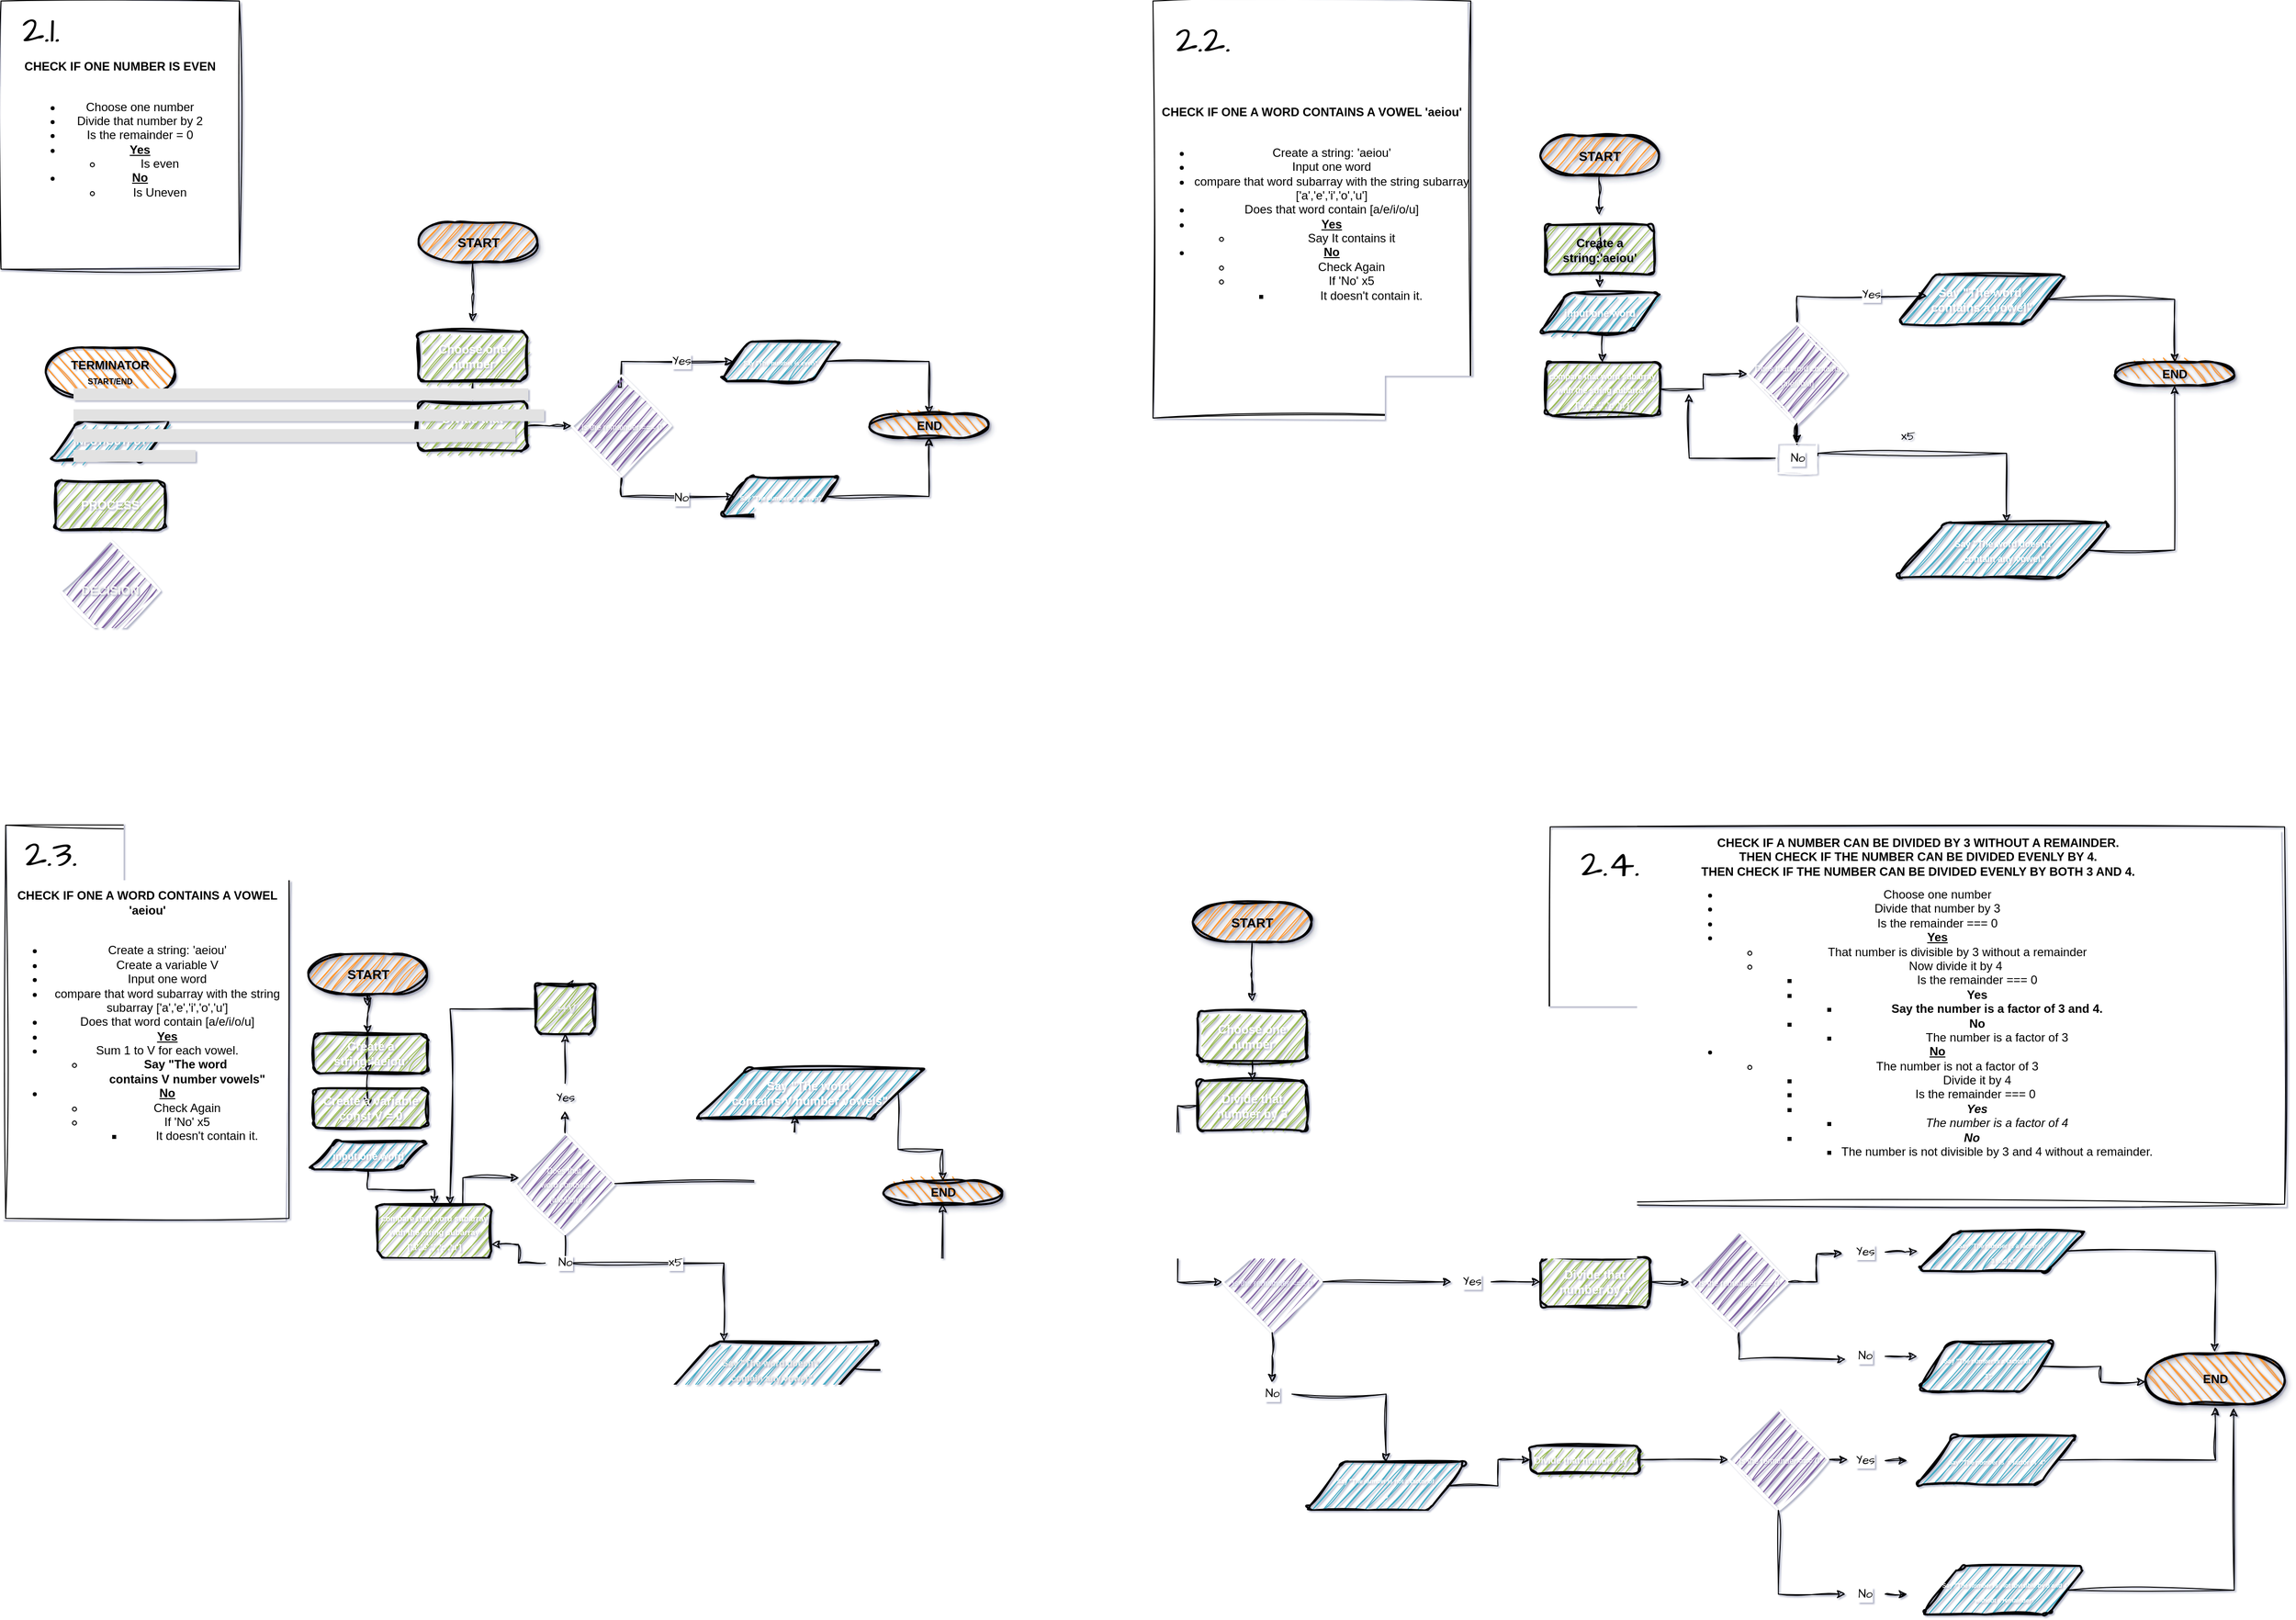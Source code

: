 <mxfile version="26.2.14" pages="2">
  <diagram name="Page-1" id="hdfUu6miAbO8KPyTUcIj">
    <mxGraphModel dx="3551" dy="6826" grid="1" gridSize="10" guides="1" tooltips="1" connect="1" arrows="1" fold="1" page="1" pageScale="1" pageWidth="1169" pageHeight="827" background="#ffffff" math="0" shadow="1" adaptiveColors="auto">
      <root>
        <mxCell id="0" />
        <mxCell id="1" parent="0" />
        <mxCell id="lo5BohARaPk3vTkeO70g-79" style="rounded=0;hachureGap=4;orthogonalLoop=1;jettySize=auto;html=1;exitX=0.5;exitY=1;exitDx=0;exitDy=0;exitPerimeter=0;fontFamily=Architects Daughter;fontSource=https%3A%2F%2Ffonts.googleapis.com%2Fcss%3Ffamily%3DArchitects%2BDaughter;edgeStyle=orthogonalEdgeStyle;sketch=1;curveFitting=1;jiggle=2;" parent="1" source="lo5BohARaPk3vTkeO70g-61" target="lo5BohARaPk3vTkeO70g-73" edge="1">
          <mxGeometry relative="1" as="geometry">
            <mxPoint x="-525.277" y="-4397" as="targetPoint" />
            <Array as="points">
              <mxPoint x="-525.25" y="-4451" />
              <mxPoint x="-365.25" y="-4451" />
            </Array>
          </mxGeometry>
        </mxCell>
        <mxCell id="lo5BohARaPk3vTkeO70g-3" value="&lt;b&gt;&lt;font style=&quot;color: light-dark(rgb(0, 0, 0), rgb(1, 1, 1));&quot;&gt;TERMINATOR&lt;/font&gt;&lt;/b&gt;&lt;div&gt;&lt;b&gt;&lt;font style=&quot;color: light-dark(rgb(0, 0, 0), rgb(1, 1, 1)); font-size: 8px;&quot;&gt;START/END&lt;/font&gt;&lt;/b&gt;&lt;/div&gt;" style="strokeWidth=2;html=1;shape=mxgraph.flowchart.terminator;whiteSpace=wrap;direction=east;flipH=0;flipV=1;fillColor=light-dark(#FF9933,#FFB570);sketch=1;curveFitting=1;jiggle=2;" parent="1" vertex="1">
          <mxGeometry x="-1105" y="-4601" width="130" height="50" as="geometry" />
        </mxCell>
        <mxCell id="lo5BohARaPk3vTkeO70g-5" value="&lt;font style=&quot;color: rgb(244, 244, 244);&quot;&gt;DECISION&lt;/font&gt;" style="strokeWidth=2;html=1;shape=mxgraph.flowchart.decision;whiteSpace=wrap;fillColor=light-dark(#8064a2, #3333FF);fontStyle=1;strokeColor=#FFFFFF;sketch=1;curveFitting=1;jiggle=2;" parent="1" vertex="1">
          <mxGeometry x="-1090" y="-4407" width="100" height="102" as="geometry" />
        </mxCell>
        <mxCell id="lo5BohARaPk3vTkeO70g-6" value="&lt;font style=&quot;color: light-dark(rgb(255, 255, 255), rgb(255, 255, 255));&quot;&gt;&lt;b style=&quot;&quot;&gt;PROCESS&lt;/b&gt;&lt;/font&gt;" style="rounded=1;whiteSpace=wrap;html=1;absoluteArcSize=1;arcSize=14;strokeWidth=2;fillColor=light-dark(#9bbb59, #66CC00);sketch=1;curveFitting=1;jiggle=2;" parent="1" vertex="1">
          <mxGeometry x="-1095" y="-4467" width="110" height="50" as="geometry" />
        </mxCell>
        <mxCell id="lo5BohARaPk3vTkeO70g-11" value="&lt;b&gt;CHECK IF ONE NUMBER IS EVEN&lt;/b&gt;&lt;div&gt;&lt;br&gt;&lt;/div&gt;&lt;div&gt;&lt;ul&gt;&lt;li&gt;Choose one number&lt;/li&gt;&lt;li&gt;Divide that number by 2&lt;/li&gt;&lt;li&gt;Is the remainder = 0&lt;/li&gt;&lt;li&gt;&lt;b&gt;&lt;u&gt;Yes&lt;/u&gt;&lt;/b&gt;&lt;/li&gt;&lt;ul&gt;&lt;li&gt;Is even&lt;/li&gt;&lt;/ul&gt;&lt;li&gt;&lt;b&gt;&lt;u&gt;No&lt;/u&gt;&lt;/b&gt;&lt;/li&gt;&lt;ul&gt;&lt;li&gt;Is Uneven&lt;/li&gt;&lt;/ul&gt;&lt;/ul&gt;&lt;/div&gt;" style="rounded=0;whiteSpace=wrap;html=1;sketch=1;curveFitting=1;jiggle=2;" parent="1" vertex="1">
          <mxGeometry x="-1150" y="-4950" width="240" height="270" as="geometry" />
        </mxCell>
        <mxCell id="lo5BohARaPk3vTkeO70g-33" value="&lt;font style=&quot;font-size: 10px; color: light-dark(rgb(255, 255, 255), rgb(255, 255, 255));&quot;&gt;&lt;b style=&quot;&quot;&gt;INPUT/OUTPUT&lt;/b&gt;&lt;/font&gt;" style="shape=parallelogram;html=1;strokeWidth=2;perimeter=parallelogramPerimeter;whiteSpace=wrap;rounded=1;arcSize=12;size=0.23;fillColor=light-dark(#4aacc6, #3399FF);sketch=1;curveFitting=1;jiggle=2;" parent="1" vertex="1">
          <mxGeometry x="-1100" y="-4527" width="120" height="40" as="geometry" />
        </mxCell>
        <mxCell id="lo5BohARaPk3vTkeO70g-60" style="edgeStyle=orthogonalEdgeStyle;rounded=0;hachureGap=4;orthogonalLoop=1;jettySize=auto;html=1;fontFamily=Architects Daughter;fontSource=https%3A%2F%2Ffonts.googleapis.com%2Fcss%3Ffamily%3DArchitects%2BDaughter;sketch=1;curveFitting=1;jiggle=2;" parent="1" edge="1">
          <mxGeometry relative="1" as="geometry">
            <mxPoint x="-674.982" y="-4627" as="targetPoint" />
            <mxPoint x="-674.942" y="-4687" as="sourcePoint" />
          </mxGeometry>
        </mxCell>
        <mxCell id="lo5BohARaPk3vTkeO70g-39" value="&lt;div&gt;&lt;font color=&quot;#010101&quot;&gt;&lt;b&gt;END&lt;/b&gt;&lt;/font&gt;&lt;/div&gt;" style="strokeWidth=2;html=1;shape=mxgraph.flowchart.terminator;whiteSpace=wrap;direction=east;flipH=0;flipV=1;fillColor=light-dark(#FF9933,#FFB570);shadow=1;container=0;sketch=1;curveFitting=1;jiggle=2;" parent="1" vertex="1">
          <mxGeometry x="-275.252" y="-4533.717" width="119.54" height="23.438" as="geometry" />
        </mxCell>
        <mxCell id="lo5BohARaPk3vTkeO70g-62" style="edgeStyle=orthogonalEdgeStyle;rounded=0;hachureGap=4;orthogonalLoop=1;jettySize=auto;html=1;exitX=0.5;exitY=1;exitDx=0;exitDy=0;entryX=0.5;entryY=0;entryDx=0;entryDy=0;fontFamily=Architects Daughter;fontSource=https%3A%2F%2Ffonts.googleapis.com%2Fcss%3Ffamily%3DArchitects%2BDaughter;sketch=1;curveFitting=1;jiggle=2;" parent="1" source="lo5BohARaPk3vTkeO70g-53" target="lo5BohARaPk3vTkeO70g-54" edge="1">
          <mxGeometry relative="1" as="geometry" />
        </mxCell>
        <mxCell id="lo5BohARaPk3vTkeO70g-53" value="&lt;font style=&quot;color: light-dark(rgb(255, 255, 255), rgb(255, 255, 255));&quot;&gt;&lt;b style=&quot;&quot;&gt;Choose one number&lt;/b&gt;&lt;/font&gt;" style="rounded=1;whiteSpace=wrap;html=1;absoluteArcSize=1;arcSize=14;strokeWidth=2;fillColor=light-dark(#9bbb59, #66CC00);container=0;sketch=1;curveFitting=1;jiggle=2;" parent="1" vertex="1">
          <mxGeometry x="-730" y="-4617" width="110" height="50" as="geometry" />
        </mxCell>
        <mxCell id="lo5BohARaPk3vTkeO70g-69" style="edgeStyle=orthogonalEdgeStyle;rounded=0;hachureGap=4;orthogonalLoop=1;jettySize=auto;html=1;exitX=1;exitY=0.5;exitDx=0;exitDy=0;fontFamily=Architects Daughter;fontSource=https%3A%2F%2Ffonts.googleapis.com%2Fcss%3Ffamily%3DArchitects%2BDaughter;sketch=1;curveFitting=1;jiggle=2;" parent="1" source="lo5BohARaPk3vTkeO70g-54" edge="1">
          <mxGeometry relative="1" as="geometry">
            <mxPoint x="-575.25" y="-4522.294" as="targetPoint" />
          </mxGeometry>
        </mxCell>
        <mxCell id="lo5BohARaPk3vTkeO70g-54" value="&lt;font style=&quot;color: light-dark(rgb(255, 255, 255), rgb(255, 255, 255));&quot;&gt;&lt;b style=&quot;&quot;&gt;Divide that number by 2&lt;/b&gt;&lt;/font&gt;" style="rounded=1;whiteSpace=wrap;html=1;absoluteArcSize=1;arcSize=14;strokeWidth=2;fillColor=light-dark(#9bbb59, #66CC00);container=0;sketch=1;curveFitting=1;jiggle=2;" parent="1" vertex="1">
          <mxGeometry x="-730" y="-4547" width="110" height="50" as="geometry" />
        </mxCell>
        <mxCell id="lo5BohARaPk3vTkeO70g-74" style="edgeStyle=orthogonalEdgeStyle;rounded=0;hachureGap=4;orthogonalLoop=1;jettySize=auto;html=1;exitX=0.47;exitY=0.038;exitDx=0;exitDy=0;exitPerimeter=0;entryX=0;entryY=0;entryDx=0;entryDy=0;fontFamily=Architects Daughter;fontSource=https%3A%2F%2Ffonts.googleapis.com%2Fcss%3Ffamily%3DArchitects%2BDaughter;sketch=1;curveFitting=1;jiggle=2;" parent="1" source="lo5BohARaPk3vTkeO70g-61" edge="1">
          <mxGeometry relative="1" as="geometry">
            <mxPoint x="-535.25" y="-4560.48" as="sourcePoint" />
            <mxPoint x="-412.811" y="-4587.0" as="targetPoint" />
            <Array as="points">
              <mxPoint x="-528.25" y="-4561" />
              <mxPoint x="-525.25" y="-4561" />
              <mxPoint x="-525.25" y="-4587" />
            </Array>
          </mxGeometry>
        </mxCell>
        <mxCell id="lo5BohARaPk3vTkeO70g-61" value="&lt;span style=&quot;font-weight: 400; background-color: transparent;&quot;&gt;&lt;font style=&quot;font-size: 8px; color: light-dark(rgb(255, 255, 255), rgb(255, 255, 255));&quot;&gt;Is the remainder === 0&lt;/font&gt;&lt;/span&gt;" style="strokeWidth=2;html=1;shape=mxgraph.flowchart.decision;whiteSpace=wrap;fillColor=light-dark(#8064a2, #3333FF);fontStyle=1;container=0;strokeColor=#FFFFFF;sketch=1;curveFitting=1;jiggle=2;" parent="1" vertex="1">
          <mxGeometry x="-575.25" y="-4573" width="100" height="102" as="geometry" />
        </mxCell>
        <mxCell id="lo5BohARaPk3vTkeO70g-72" value="&lt;font style=&quot;font-size: 6px; color: rgb(255, 255, 255);&quot;&gt;&lt;b style=&quot;&quot;&gt;Say &quot;The number is even&quot;&lt;/b&gt;&lt;/font&gt;" style="shape=parallelogram;html=1;strokeWidth=2;perimeter=parallelogramPerimeter;whiteSpace=wrap;rounded=1;arcSize=12;size=0.23;fillColor=light-dark(#4aacc6, #3399FF);sketch=1;curveFitting=1;jiggle=2;" parent="1" vertex="1">
          <mxGeometry x="-425.25" y="-4607" width="120" height="40" as="geometry" />
        </mxCell>
        <mxCell id="lo5BohARaPk3vTkeO70g-73" value="&lt;b&gt;&lt;font style=&quot;font-size: 6px; color: light-dark(rgb(255, 255, 255), rgb(255, 255, 255));&quot;&gt;Say &quot;The number is uneven&quot;&lt;/font&gt;&lt;/b&gt;" style="shape=parallelogram;html=1;strokeWidth=2;perimeter=parallelogramPerimeter;whiteSpace=wrap;rounded=1;arcSize=12;size=0.23;fillColor=light-dark(#4aacc6, #3399FF);sketch=1;curveFitting=1;jiggle=2;" parent="1" vertex="1">
          <mxGeometry x="-425.25" y="-4471" width="120" height="40" as="geometry" />
        </mxCell>
        <mxCell id="lo5BohARaPk3vTkeO70g-76" style="edgeStyle=orthogonalEdgeStyle;rounded=0;hachureGap=4;orthogonalLoop=1;jettySize=auto;html=1;exitX=1;exitY=0.5;exitDx=0;exitDy=0;entryX=0.5;entryY=1;entryDx=0;entryDy=0;entryPerimeter=0;fontFamily=Architects Daughter;fontSource=https%3A%2F%2Ffonts.googleapis.com%2Fcss%3Ffamily%3DArchitects%2BDaughter;sketch=1;curveFitting=1;jiggle=2;" parent="1" source="lo5BohARaPk3vTkeO70g-72" target="lo5BohARaPk3vTkeO70g-39" edge="1">
          <mxGeometry relative="1" as="geometry" />
        </mxCell>
        <mxCell id="lo5BohARaPk3vTkeO70g-77" style="edgeStyle=orthogonalEdgeStyle;rounded=0;hachureGap=4;orthogonalLoop=1;jettySize=auto;html=1;exitX=1;exitY=0.5;exitDx=0;exitDy=0;entryX=0.5;entryY=0;entryDx=0;entryDy=0;entryPerimeter=0;fontFamily=Architects Daughter;fontSource=https%3A%2F%2Ffonts.googleapis.com%2Fcss%3Ffamily%3DArchitects%2BDaughter;sketch=1;curveFitting=1;jiggle=2;" parent="1" source="lo5BohARaPk3vTkeO70g-73" target="lo5BohARaPk3vTkeO70g-39" edge="1">
          <mxGeometry relative="1" as="geometry" />
        </mxCell>
        <mxCell id="lo5BohARaPk3vTkeO70g-81" value="No" style="text;html=1;align=center;verticalAlign=middle;resizable=0;points=[];autosize=1;strokeColor=none;fillColor=none;fontFamily=Architects Daughter;fontSource=https%3A%2F%2Ffonts.googleapis.com%2Fcss%3Ffamily%3DArchitects%2BDaughter;labelBackgroundColor=default;spacingTop=3;spacing=1;sketch=1;curveFitting=1;jiggle=2;" parent="1" vertex="1">
          <mxGeometry x="-485.25" y="-4466" width="40" height="30" as="geometry" />
        </mxCell>
        <mxCell id="lo5BohARaPk3vTkeO70g-82" value="2.1." style="text;html=1;align=center;verticalAlign=middle;resizable=0;points=[];autosize=1;strokeColor=none;fillColor=none;fontFamily=Architects Daughter;fontSource=https%3A%2F%2Ffonts.googleapis.com%2Fcss%3Ffamily%3DArchitects%2BDaughter;fontSize=39;sketch=1;curveFitting=1;jiggle=2;" parent="1" vertex="1">
          <mxGeometry x="-1140" y="-4950" width="60" height="60" as="geometry" />
        </mxCell>
        <mxCell id="lo5BohARaPk3vTkeO70g-106" style="rounded=0;hachureGap=4;orthogonalLoop=1;jettySize=auto;html=1;fontFamily=Architects Daughter;fontSource=https%3A%2F%2Ffonts.googleapis.com%2Fcss%3Ffamily%3DArchitects%2BDaughter;edgeStyle=orthogonalEdgeStyle;exitX=1.025;exitY=0.414;exitDx=0;exitDy=0;exitPerimeter=0;sketch=1;curveFitting=1;jiggle=2;" parent="1" source="lo5BohARaPk3vTkeO70g-127" target="lo5BohARaPk3vTkeO70g-123" edge="1">
          <mxGeometry relative="1" as="geometry">
            <mxPoint x="658.473" y="-4449.5" as="targetPoint" />
            <Array as="points">
              <mxPoint x="679.5" y="-4494.5" />
              <mxPoint x="869.5" y="-4494.5" />
            </Array>
            <mxPoint x="709.5" y="-4494.5" as="sourcePoint" />
          </mxGeometry>
        </mxCell>
        <mxCell id="lo5BohARaPk3vTkeO70g-110" value="&lt;b&gt;CHECK IF ONE A WORD CONTAINS A VOWEL &#39;aeiou&#39;&lt;/b&gt;&lt;div&gt;&lt;br&gt;&lt;/div&gt;&lt;div&gt;&lt;ul&gt;&lt;li&gt;&lt;span style=&quot;background-color: transparent; color: light-dark(rgb(0, 0, 0), rgb(255, 255, 255));&quot;&gt;Create a string: &#39;aeiou&#39;&lt;/span&gt;&lt;/li&gt;&lt;li&gt;&lt;span style=&quot;background-color: transparent; color: light-dark(rgb(0, 0, 0), rgb(255, 255, 255));&quot;&gt;Input one word&lt;/span&gt;&lt;/li&gt;&lt;li&gt;&lt;span style=&quot;background-color: transparent; color: light-dark(rgb(0, 0, 0), rgb(255, 255, 255));&quot;&gt;compare that word subarray with the string subarray [&#39;a&#39;,&#39;e&#39;,&#39;i&#39;,&#39;o&#39;,&#39;u&#39;]&lt;/span&gt;&lt;/li&gt;&lt;li&gt;&lt;span style=&quot;background-color: transparent; color: light-dark(rgb(0, 0, 0), rgb(255, 255, 255));&quot;&gt;Does that word contain [a/e/i/o/u]&lt;/span&gt;&lt;/li&gt;&lt;li&gt;&lt;span style=&quot;background-color: transparent; color: light-dark(rgb(0, 0, 0), rgb(255, 255, 255));&quot;&gt;&lt;b&gt;&lt;u&gt;Yes&lt;/u&gt;&lt;/b&gt;&lt;/span&gt;&lt;/li&gt;&lt;ul&gt;&lt;li&gt;&lt;span style=&quot;background-color: transparent; color: light-dark(rgb(0, 0, 0), rgb(255, 255, 255));&quot;&gt;Say It contains it&lt;/span&gt;&lt;/li&gt;&lt;/ul&gt;&lt;li&gt;&lt;span style=&quot;background-color: transparent; color: light-dark(rgb(0, 0, 0), rgb(255, 255, 255));&quot;&gt;&lt;b&gt;&lt;u&gt;No&lt;/u&gt;&lt;/b&gt;&lt;/span&gt;&lt;/li&gt;&lt;ul&gt;&lt;li&gt;Check Again&lt;/li&gt;&lt;li&gt;If &#39;No&#39; x5&lt;/li&gt;&lt;ul&gt;&lt;li&gt;It doesn&#39;t contain it.&lt;/li&gt;&lt;/ul&gt;&lt;/ul&gt;&lt;/ul&gt;&lt;/div&gt;" style="rounded=0;whiteSpace=wrap;html=1;sketch=1;curveFitting=1;jiggle=2;" parent="1" vertex="1">
          <mxGeometry x="10" y="-4950" width="320" height="420" as="geometry" />
        </mxCell>
        <mxCell id="lo5BohARaPk3vTkeO70g-112" style="edgeStyle=orthogonalEdgeStyle;rounded=0;hachureGap=4;orthogonalLoop=1;jettySize=auto;html=1;fontFamily=Architects Daughter;fontSource=https%3A%2F%2Ffonts.googleapis.com%2Fcss%3Ffamily%3DArchitects%2BDaughter;sketch=1;curveFitting=1;jiggle=2;" parent="1" source="lo5BohARaPk3vTkeO70g-113" edge="1">
          <mxGeometry relative="1" as="geometry">
            <mxPoint x="459.5" y="-4734.5" as="targetPoint" />
          </mxGeometry>
        </mxCell>
        <mxCell id="lo5BohARaPk3vTkeO70g-113" value="&lt;div&gt;&lt;b&gt;&lt;font style=&quot;color: light-dark(rgb(0, 0, 0), rgb(1, 1, 1)); font-size: 13px;&quot;&gt;START&lt;/font&gt;&lt;/b&gt;&lt;/div&gt;" style="strokeWidth=2;html=1;shape=mxgraph.flowchart.terminator;whiteSpace=wrap;direction=east;flipH=1;flipV=1;fillColor=light-dark(#FF9933,#FFB570);shadow=1;container=0;sketch=1;curveFitting=1;jiggle=2;" parent="1" vertex="1">
          <mxGeometry x="400" y="-4814.5" width="119.5" height="40" as="geometry" />
        </mxCell>
        <mxCell id="lo5BohARaPk3vTkeO70g-114" value="&lt;div&gt;&lt;font color=&quot;#010101&quot;&gt;&lt;b&gt;END&lt;/b&gt;&lt;/font&gt;&lt;/div&gt;" style="strokeWidth=2;html=1;shape=mxgraph.flowchart.terminator;whiteSpace=wrap;direction=east;flipH=0;flipV=1;fillColor=light-dark(#FF9933,#FFB570);shadow=1;container=0;sketch=1;curveFitting=1;jiggle=2;" parent="1" vertex="1">
          <mxGeometry x="979.038" y="-4586.217" width="119.54" height="23.438" as="geometry" />
        </mxCell>
        <mxCell id="lo5BohARaPk3vTkeO70g-116" style="edgeStyle=orthogonalEdgeStyle;rounded=0;hachureGap=4;orthogonalLoop=1;jettySize=auto;html=1;exitX=0.5;exitY=1;exitDx=0;exitDy=0;entryX=0.5;entryY=0;entryDx=0;entryDy=0;fontFamily=Architects Daughter;fontSource=https%3A%2F%2Ffonts.googleapis.com%2Fcss%3Ffamily%3DArchitects%2BDaughter;sketch=1;curveFitting=1;jiggle=2;" parent="1" source="lo5BohARaPk3vTkeO70g-117" edge="1">
          <mxGeometry relative="1" as="geometry">
            <mxPoint x="459.75" y="-4661.22" as="targetPoint" />
          </mxGeometry>
        </mxCell>
        <mxCell id="lo5BohARaPk3vTkeO70g-129" style="edgeStyle=orthogonalEdgeStyle;rounded=0;hachureGap=4;orthogonalLoop=1;jettySize=auto;html=1;exitX=0.5;exitY=0;exitDx=0;exitDy=0;fontFamily=Architects Daughter;fontSource=https%3A%2F%2Ffonts.googleapis.com%2Fcss%3Ffamily%3DArchitects%2BDaughter;sketch=1;curveFitting=1;jiggle=2;" parent="1" source="lo5BohARaPk3vTkeO70g-117" edge="1">
          <mxGeometry relative="1" as="geometry">
            <mxPoint x="459.643" y="-4694.786" as="targetPoint" />
          </mxGeometry>
        </mxCell>
        <mxCell id="lo5BohARaPk3vTkeO70g-117" value="&lt;font style=&quot;color: light-dark(rgb(0, 0, 0), rgb(255, 255, 255));&quot;&gt;&lt;b style=&quot;&quot;&gt;Create a string:&#39;aeiou&#39;&lt;/b&gt;&lt;/font&gt;" style="rounded=1;whiteSpace=wrap;html=1;absoluteArcSize=1;arcSize=14;strokeWidth=2;fillColor=light-dark(#9bbb59, #66CC00);container=0;sketch=1;curveFitting=1;jiggle=2;" parent="1" vertex="1">
          <mxGeometry x="404.75" y="-4724.5" width="110" height="50" as="geometry" />
        </mxCell>
        <mxCell id="lo5BohARaPk3vTkeO70g-120" style="edgeStyle=orthogonalEdgeStyle;rounded=0;hachureGap=4;orthogonalLoop=1;jettySize=auto;html=1;entryX=0;entryY=0;entryDx=0;entryDy=0;fontFamily=Architects Daughter;fontSource=https%3A%2F%2Ffonts.googleapis.com%2Fcss%3Ffamily%3DArchitects%2BDaughter;exitX=0.5;exitY=0;exitDx=0;exitDy=0;exitPerimeter=0;sketch=1;curveFitting=1;jiggle=2;" parent="1" source="lo5BohARaPk3vTkeO70g-121" edge="1">
          <mxGeometry relative="1" as="geometry">
            <mxPoint x="649.5" y="-4654.5" as="sourcePoint" />
            <mxPoint x="789.499" y="-4652.76" as="targetPoint" />
            <Array as="points">
              <mxPoint x="658.5" y="-4652.5" />
            </Array>
          </mxGeometry>
        </mxCell>
        <mxCell id="aI1wJP26CWivjwDJ-8vj-2" value="" style="edgeStyle=orthogonalEdgeStyle;rounded=0;orthogonalLoop=1;jettySize=auto;html=1;sketch=1;curveFitting=1;jiggle=2;" parent="1" source="lo5BohARaPk3vTkeO70g-121" target="lo5BohARaPk3vTkeO70g-127" edge="1">
          <mxGeometry relative="1" as="geometry" />
        </mxCell>
        <mxCell id="lo5BohARaPk3vTkeO70g-121" value="&lt;span style=&quot;font-weight: 400; background-color: transparent;&quot;&gt;&lt;font style=&quot;font-size: 8px; color: light-dark(rgb(255, 255, 255), rgb(255, 255, 255));&quot;&gt;Does that word contains [a/e/i/o/u]&lt;/font&gt;&lt;/span&gt;" style="strokeWidth=2;html=1;shape=mxgraph.flowchart.decision;whiteSpace=wrap;fillColor=light-dark(#8064a2, #3333FF);fontStyle=1;container=0;strokeColor=#FFFFFF;sketch=1;curveFitting=1;jiggle=2;" parent="1" vertex="1">
          <mxGeometry x="608.5" y="-4625.5" width="100" height="102" as="geometry" />
        </mxCell>
        <mxCell id="lo5BohARaPk3vTkeO70g-122" value="&lt;font style=&quot;color: light-dark(rgb(255, 255, 255), rgb(255, 255, 255));&quot;&gt;&lt;b style=&quot;&quot;&gt;Say &quot;The word&amp;nbsp;&lt;/b&gt;&lt;/font&gt;&lt;div&gt;&lt;font style=&quot;color: light-dark(rgb(255, 255, 255), rgb(255, 255, 255));&quot;&gt;&lt;b style=&quot;&quot;&gt;contains a vowel&quot;&lt;/b&gt;&lt;/font&gt;&lt;/div&gt;" style="shape=parallelogram;html=1;strokeWidth=2;perimeter=parallelogramPerimeter;whiteSpace=wrap;rounded=1;arcSize=12;size=0.23;fillColor=light-dark(#4aacc6, #3399FF);sketch=1;curveFitting=1;jiggle=2;" parent="1" vertex="1">
          <mxGeometry x="758.5" y="-4674.5" width="171" height="50" as="geometry" />
        </mxCell>
        <mxCell id="lo5BohARaPk3vTkeO70g-123" value="&lt;b&gt;&lt;font style=&quot;font-size: 9px; color: light-dark(rgb(255, 255, 255), rgb(255, 255, 255));&quot;&gt;Say &quot;The word doesn&#39;t&amp;nbsp;&lt;/font&gt;&lt;/b&gt;&lt;div&gt;&lt;b&gt;&lt;font style=&quot;font-size: 9px; color: light-dark(rgb(255, 255, 255), rgb(255, 255, 255));&quot;&gt;contain any vowel&quot;&lt;/font&gt;&lt;/b&gt;&lt;/div&gt;" style="shape=parallelogram;html=1;strokeWidth=2;perimeter=parallelogramPerimeter;whiteSpace=wrap;rounded=1;arcSize=12;size=0.23;fillColor=light-dark(#4aacc6, #3399FF);sketch=1;curveFitting=1;jiggle=2;" parent="1" vertex="1">
          <mxGeometry x="758.5" y="-4424.5" width="216" height="55" as="geometry" />
        </mxCell>
        <mxCell id="lo5BohARaPk3vTkeO70g-124" style="edgeStyle=orthogonalEdgeStyle;rounded=0;hachureGap=4;orthogonalLoop=1;jettySize=auto;html=1;exitX=1;exitY=0.5;exitDx=0;exitDy=0;entryX=0.5;entryY=1;entryDx=0;entryDy=0;entryPerimeter=0;fontFamily=Architects Daughter;fontSource=https%3A%2F%2Ffonts.googleapis.com%2Fcss%3Ffamily%3DArchitects%2BDaughter;sketch=1;curveFitting=1;jiggle=2;" parent="1" source="lo5BohARaPk3vTkeO70g-122" target="lo5BohARaPk3vTkeO70g-114" edge="1">
          <mxGeometry relative="1" as="geometry" />
        </mxCell>
        <mxCell id="lo5BohARaPk3vTkeO70g-125" style="edgeStyle=orthogonalEdgeStyle;rounded=0;hachureGap=4;orthogonalLoop=1;jettySize=auto;html=1;exitX=1;exitY=0.5;exitDx=0;exitDy=0;entryX=0.5;entryY=0;entryDx=0;entryDy=0;entryPerimeter=0;fontFamily=Architects Daughter;fontSource=https%3A%2F%2Ffonts.googleapis.com%2Fcss%3Ffamily%3DArchitects%2BDaughter;sketch=1;curveFitting=1;jiggle=2;" parent="1" source="lo5BohARaPk3vTkeO70g-123" target="lo5BohARaPk3vTkeO70g-114" edge="1">
          <mxGeometry relative="1" as="geometry" />
        </mxCell>
        <mxCell id="lo5BohARaPk3vTkeO70g-136" style="edgeStyle=orthogonalEdgeStyle;rounded=0;hachureGap=4;orthogonalLoop=1;jettySize=auto;html=1;fontFamily=Architects Daughter;fontSource=https%3A%2F%2Ffonts.googleapis.com%2Fcss%3Ffamily%3DArchitects%2BDaughter;sketch=1;curveFitting=1;jiggle=2;" parent="1" source="lo5BohARaPk3vTkeO70g-127" edge="1">
          <mxGeometry relative="1" as="geometry">
            <mxPoint x="549.5" y="-4554.5" as="targetPoint" />
          </mxGeometry>
        </mxCell>
        <mxCell id="lo5BohARaPk3vTkeO70g-128" value="2.2." style="text;html=1;align=center;verticalAlign=middle;resizable=0;points=[];autosize=1;strokeColor=none;fillColor=none;fontFamily=Architects Daughter;fontSource=https%3A%2F%2Ffonts.googleapis.com%2Fcss%3Ffamily%3DArchitects%2BDaughter;fontSize=39;sketch=1;curveFitting=1;jiggle=2;" parent="1" vertex="1">
          <mxGeometry x="20" y="-4940" width="80" height="60" as="geometry" />
        </mxCell>
        <mxCell id="lo5BohARaPk3vTkeO70g-130" value="&lt;font style=&quot;font-size: 8px; color: light-dark(rgb(255, 255, 255), rgb(255, 255, 255));&quot;&gt;&lt;b style=&quot;&quot;&gt;compare that word subarray with the string subarray [&#39;a&#39;,&#39;e&#39;,&#39;i&#39;,&#39;o&#39;,&#39;u&#39;]&lt;/b&gt;&lt;/font&gt;" style="rounded=1;whiteSpace=wrap;html=1;absoluteArcSize=1;arcSize=14;strokeWidth=2;fillColor=light-dark(#9bbb59, #66CC00);container=0;sketch=1;curveFitting=1;jiggle=2;" parent="1" vertex="1">
          <mxGeometry x="405.25" y="-4586.22" width="114.75" height="54" as="geometry" />
        </mxCell>
        <mxCell id="lo5BohARaPk3vTkeO70g-133" style="edgeStyle=orthogonalEdgeStyle;rounded=0;hachureGap=4;orthogonalLoop=1;jettySize=auto;html=1;exitX=0.5;exitY=1;exitDx=0;exitDy=0;entryX=0.5;entryY=0;entryDx=0;entryDy=0;fontFamily=Architects Daughter;fontSource=https%3A%2F%2Ffonts.googleapis.com%2Fcss%3Ffamily%3DArchitects%2BDaughter;sketch=1;curveFitting=1;jiggle=2;" parent="1" source="lo5BohARaPk3vTkeO70g-132" target="lo5BohARaPk3vTkeO70g-130" edge="1">
          <mxGeometry relative="1" as="geometry" />
        </mxCell>
        <mxCell id="lo5BohARaPk3vTkeO70g-132" value="&lt;font style=&quot;color: light-dark(rgb(255, 255, 255), rgb(255, 255, 255));&quot;&gt;&lt;span style=&quot;font-size: 10px;&quot;&gt;&lt;b style=&quot;&quot;&gt;input one word&lt;/b&gt;&lt;/span&gt;&lt;/font&gt;" style="shape=parallelogram;html=1;strokeWidth=2;perimeter=parallelogramPerimeter;whiteSpace=wrap;rounded=1;arcSize=12;size=0.23;fillColor=light-dark(#4aacc6, #3399FF);sketch=1;curveFitting=1;jiggle=2;" parent="1" vertex="1">
          <mxGeometry x="400" y="-4656.22" width="120" height="40" as="geometry" />
        </mxCell>
        <mxCell id="lo5BohARaPk3vTkeO70g-135" style="edgeStyle=orthogonalEdgeStyle;rounded=0;hachureGap=4;orthogonalLoop=1;jettySize=auto;html=1;entryX=0;entryY=0.5;entryDx=0;entryDy=0;entryPerimeter=0;fontFamily=Architects Daughter;fontSource=https%3A%2F%2Ffonts.googleapis.com%2Fcss%3Ffamily%3DArchitects%2BDaughter;sketch=1;curveFitting=1;jiggle=2;" parent="1" source="lo5BohARaPk3vTkeO70g-130" target="lo5BohARaPk3vTkeO70g-121" edge="1">
          <mxGeometry relative="1" as="geometry" />
        </mxCell>
        <mxCell id="lo5BohARaPk3vTkeO70g-137" value="x5" style="text;html=1;align=center;verticalAlign=middle;resizable=0;points=[];autosize=1;strokeColor=none;fillColor=none;fontFamily=Architects Daughter;fontSource=https%3A%2F%2Ffonts.googleapis.com%2Fcss%3Ffamily%3DArchitects%2BDaughter;sketch=1;curveFitting=1;jiggle=2;" parent="1" vertex="1">
          <mxGeometry x="749.5" y="-4526.5" width="40" height="30" as="geometry" />
        </mxCell>
        <mxCell id="lo5BohARaPk3vTkeO70g-138" style="rounded=0;hachureGap=4;orthogonalLoop=1;jettySize=auto;html=1;exitX=0.5;exitY=1;exitDx=0;exitDy=0;exitPerimeter=0;fontFamily=Architects Daughter;fontSource=https%3A%2F%2Ffonts.googleapis.com%2Fcss%3Ffamily%3DArchitects%2BDaughter;edgeStyle=orthogonalEdgeStyle;sketch=1;curveFitting=1;jiggle=2;" parent="1" source="lo5BohARaPk3vTkeO70g-152" target="lo5BohARaPk3vTkeO70g-154" edge="1">
          <mxGeometry relative="1" as="geometry">
            <mxPoint x="-582.027" y="-3625" as="targetPoint" />
            <Array as="points">
              <mxPoint x="-582" y="-3679" />
              <mxPoint x="-422" y="-3679" />
            </Array>
          </mxGeometry>
        </mxCell>
        <mxCell id="lo5BohARaPk3vTkeO70g-142" value="&lt;b&gt;CHECK IF ONE A WORD CONTAINS A VOWEL &#39;aeiou&#39;&lt;/b&gt;&lt;div&gt;&lt;br&gt;&lt;/div&gt;&lt;div&gt;&lt;ul&gt;&lt;li&gt;&lt;span style=&quot;background-color: transparent; color: light-dark(rgb(0, 0, 0), rgb(255, 255, 255));&quot;&gt;Create a string: &#39;aeiou&#39;&lt;/span&gt;&lt;/li&gt;&lt;li&gt;&lt;span style=&quot;background-color: transparent; color: light-dark(rgb(0, 0, 0), rgb(255, 255, 255));&quot;&gt;Create a variable V&lt;/span&gt;&lt;/li&gt;&lt;li&gt;&lt;span style=&quot;background-color: transparent; color: light-dark(rgb(0, 0, 0), rgb(255, 255, 255));&quot;&gt;Input one word&lt;/span&gt;&lt;/li&gt;&lt;li&gt;&lt;span style=&quot;background-color: transparent; color: light-dark(rgb(0, 0, 0), rgb(255, 255, 255));&quot;&gt;compare that word subarray with the string subarray [&#39;a&#39;,&#39;e&#39;,&#39;i&#39;,&#39;o&#39;,&#39;u&#39;]&lt;/span&gt;&lt;/li&gt;&lt;li&gt;&lt;span style=&quot;background-color: transparent; color: light-dark(rgb(0, 0, 0), rgb(255, 255, 255));&quot;&gt;Does that word contain [a/e/i/o/u]&lt;/span&gt;&lt;/li&gt;&lt;li&gt;&lt;span style=&quot;background-color: transparent; color: light-dark(rgb(0, 0, 0), rgb(255, 255, 255));&quot;&gt;&lt;b&gt;&lt;u&gt;Yes&lt;/u&gt;&lt;/b&gt;&lt;/span&gt;&lt;/li&gt;&lt;li&gt;&lt;span style=&quot;background-color: transparent; color: light-dark(rgb(0, 0, 0), rgb(255, 255, 255));&quot;&gt;Sum 1 to V for each vowel.&lt;/span&gt;&lt;/li&gt;&lt;ul&gt;&lt;li&gt;&lt;span style=&quot;background-color: transparent; color: light-dark(rgb(0, 0, 0), rgb(255, 255, 255));&quot;&gt;&lt;font&gt;&lt;b&gt;Say &quot;The word&amp;nbsp;&lt;br&gt;&lt;/b&gt;&lt;/font&gt;&lt;b style=&quot;color: light-dark(rgb(0, 0, 0), rgb(237, 237, 237)); background-color: transparent;&quot;&gt;contains V number vowels&quot;&lt;/b&gt;&lt;/span&gt;&lt;/li&gt;&lt;/ul&gt;&lt;li&gt;&lt;span style=&quot;background-color: transparent; color: light-dark(rgb(0, 0, 0), rgb(255, 255, 255));&quot;&gt;&lt;b&gt;&lt;u&gt;No&lt;/u&gt;&lt;/b&gt;&lt;/span&gt;&lt;/li&gt;&lt;ul&gt;&lt;li&gt;Check Again&lt;/li&gt;&lt;li&gt;If &#39;No&#39; x5&lt;/li&gt;&lt;ul&gt;&lt;li&gt;It doesn&#39;t contain it.&lt;/li&gt;&lt;/ul&gt;&lt;/ul&gt;&lt;/ul&gt;&lt;/div&gt;" style="rounded=0;whiteSpace=wrap;html=1;sketch=1;curveFitting=1;jiggle=2;" parent="1" vertex="1">
          <mxGeometry x="-1145.25" y="-4120" width="285.25" height="396" as="geometry" />
        </mxCell>
        <mxCell id="lo5BohARaPk3vTkeO70g-144" style="edgeStyle=orthogonalEdgeStyle;rounded=0;hachureGap=4;orthogonalLoop=1;jettySize=auto;html=1;fontFamily=Architects Daughter;fontSource=https%3A%2F%2Ffonts.googleapis.com%2Fcss%3Ffamily%3DArchitects%2BDaughter;sketch=1;curveFitting=1;jiggle=2;" parent="1" source="lo5BohARaPk3vTkeO70g-145" edge="1">
          <mxGeometry relative="1" as="geometry">
            <mxPoint x="-781" y="-3910" as="targetPoint" />
          </mxGeometry>
        </mxCell>
        <mxCell id="lo5BohARaPk3vTkeO70g-145" value="&lt;div&gt;&lt;b&gt;&lt;font style=&quot;color: light-dark(rgb(0, 0, 0), rgb(1, 1, 1)); font-size: 13px;&quot;&gt;START&lt;/font&gt;&lt;/b&gt;&lt;/div&gt;" style="strokeWidth=2;html=1;shape=mxgraph.flowchart.terminator;whiteSpace=wrap;direction=east;flipH=1;flipV=1;fillColor=light-dark(#FF9933,#FFB570);shadow=1;container=0;sketch=1;curveFitting=1;jiggle=2;" parent="1" vertex="1">
          <mxGeometry x="-840.5" y="-3990" width="119.5" height="40" as="geometry" />
        </mxCell>
        <mxCell id="lo5BohARaPk3vTkeO70g-146" value="&lt;div&gt;&lt;font color=&quot;#010101&quot;&gt;&lt;b&gt;END&lt;/b&gt;&lt;/font&gt;&lt;/div&gt;" style="strokeWidth=2;html=1;shape=mxgraph.flowchart.terminator;whiteSpace=wrap;direction=east;flipH=0;flipV=1;fillColor=light-dark(#FF9933,#FFB570);shadow=1;container=0;sketch=1;curveFitting=1;jiggle=2;" parent="1" vertex="1">
          <mxGeometry x="-261.462" y="-3761.717" width="119.54" height="23.438" as="geometry" />
        </mxCell>
        <mxCell id="lo5BohARaPk3vTkeO70g-147" style="edgeStyle=orthogonalEdgeStyle;rounded=0;orthogonalLoop=1;jettySize=auto;html=1;exitX=0.5;exitY=0;exitDx=0;exitDy=0;exitPerimeter=0;shadow=1;sketch=1;curveFitting=1;jiggle=2;" parent="1" source="lo5BohARaPk3vTkeO70g-145" edge="1">
          <mxGeometry relative="1" as="geometry">
            <mxPoint x="-780.981" y="-3937.812" as="targetPoint" />
          </mxGeometry>
        </mxCell>
        <mxCell id="lo5BohARaPk3vTkeO70g-148" style="edgeStyle=orthogonalEdgeStyle;rounded=0;hachureGap=4;orthogonalLoop=1;jettySize=auto;html=1;exitX=0.5;exitY=1;exitDx=0;exitDy=0;entryX=0.5;entryY=0;entryDx=0;entryDy=0;fontFamily=Architects Daughter;fontSource=https%3A%2F%2Ffonts.googleapis.com%2Fcss%3Ffamily%3DArchitects%2BDaughter;sketch=1;curveFitting=1;jiggle=2;" parent="1" source="lo5BohARaPk3vTkeO70g-150" edge="1">
          <mxGeometry relative="1" as="geometry">
            <mxPoint x="-780.75" y="-3836.72" as="targetPoint" />
          </mxGeometry>
        </mxCell>
        <mxCell id="lo5BohARaPk3vTkeO70g-149" style="edgeStyle=orthogonalEdgeStyle;rounded=0;hachureGap=4;orthogonalLoop=1;jettySize=auto;html=1;exitX=0.5;exitY=0;exitDx=0;exitDy=0;fontFamily=Architects Daughter;fontSource=https%3A%2F%2Ffonts.googleapis.com%2Fcss%3Ffamily%3DArchitects%2BDaughter;fillColor=light-dark(#B9E0A5,#66CC00);sketch=1;curveFitting=1;jiggle=2;" parent="1" source="lo5BohARaPk3vTkeO70g-150" edge="1">
          <mxGeometry relative="1" as="geometry">
            <mxPoint x="-780.857" y="-3870.286" as="targetPoint" />
          </mxGeometry>
        </mxCell>
        <mxCell id="lo5BohARaPk3vTkeO70g-150" value="&lt;font style=&quot;color: light-dark(rgb(255, 255, 255), rgb(255, 255, 255));&quot;&gt;&lt;b style=&quot;&quot;&gt;Create a string:&#39;aeiou&#39;&lt;/b&gt;&lt;/font&gt;" style="rounded=1;whiteSpace=wrap;html=1;absoluteArcSize=1;arcSize=14;strokeWidth=2;fillColor=light-dark(#9bbb59, #66CC00);container=0;sketch=1;curveFitting=1;jiggle=2;" parent="1" vertex="1">
          <mxGeometry x="-835.25" y="-3910" width="114.75" height="40" as="geometry" />
        </mxCell>
        <mxCell id="lo5BohARaPk3vTkeO70g-152" value="&lt;span style=&quot;font-weight: 400; background-color: transparent;&quot;&gt;&lt;font style=&quot;font-size: 8px; color: rgb(255, 255, 255);&quot;&gt;Does that&amp;nbsp;&lt;/font&gt;&lt;/span&gt;&lt;div&gt;&lt;span style=&quot;font-weight: 400; background-color: transparent;&quot;&gt;&lt;font style=&quot;font-size: 8px; color: rgb(255, 255, 255);&quot;&gt;word contains&lt;/font&gt;&lt;/span&gt;&lt;/div&gt;&lt;div&gt;&lt;span style=&quot;font-weight: 400; background-color: transparent;&quot;&gt;&lt;font style=&quot;font-size: 8px; color: rgb(255, 255, 255);&quot;&gt;&amp;nbsp;[a/e/i/o/u]&lt;/font&gt;&lt;/span&gt;&lt;/div&gt;" style="strokeWidth=2;html=1;shape=mxgraph.flowchart.decision;whiteSpace=wrap;fillColor=light-dark(#8064a2, #3333FF);fontStyle=1;container=0;strokeColor=#FFFFFF;sketch=1;curveFitting=1;jiggle=2;" parent="1" vertex="1">
          <mxGeometry x="-632" y="-3810" width="100" height="102" as="geometry" />
        </mxCell>
        <mxCell id="lo5BohARaPk3vTkeO70g-153" value="&lt;font style=&quot;color: rgb(255, 255, 255);&quot;&gt;&lt;b style=&quot;&quot;&gt;Say &quot;The word&amp;nbsp;&lt;/b&gt;&lt;/font&gt;&lt;div&gt;&lt;font style=&quot;color: rgb(255, 255, 255);&quot;&gt;&lt;b style=&quot;&quot;&gt;contains V number vowels&quot;&lt;/b&gt;&lt;/font&gt;&lt;/div&gt;" style="shape=parallelogram;html=1;strokeWidth=2;perimeter=parallelogramPerimeter;whiteSpace=wrap;rounded=1;arcSize=12;size=0.23;fillColor=light-dark(#4aacc6, #3399FF);sketch=1;curveFitting=1;jiggle=2;" parent="1" vertex="1">
          <mxGeometry x="-451" y="-3875" width="231" height="50" as="geometry" />
        </mxCell>
        <mxCell id="lo5BohARaPk3vTkeO70g-154" value="&lt;b&gt;&lt;font style=&quot;color: light-dark(rgb(237, 237, 237), rgb(255, 255, 255)); font-size: 9px;&quot;&gt;Say &quot;The word doesn&#39;t&amp;nbsp;&lt;/font&gt;&lt;/b&gt;&lt;div&gt;&lt;b&gt;&lt;font style=&quot;color: light-dark(rgb(237, 237, 237), rgb(255, 255, 255)); font-size: 9px;&quot;&gt;contain any vowel&quot;&lt;/font&gt;&lt;/b&gt;&lt;/div&gt;" style="shape=parallelogram;html=1;strokeWidth=2;perimeter=parallelogramPerimeter;whiteSpace=wrap;rounded=1;arcSize=12;size=0.23;fillColor=light-dark(#4aacc6, #3399FF);sketch=1;curveFitting=1;jiggle=2;" parent="1" vertex="1">
          <mxGeometry x="-482" y="-3600" width="216" height="55" as="geometry" />
        </mxCell>
        <mxCell id="lo5BohARaPk3vTkeO70g-155" style="edgeStyle=orthogonalEdgeStyle;rounded=0;hachureGap=4;orthogonalLoop=1;jettySize=auto;html=1;exitX=1;exitY=0.5;exitDx=0;exitDy=0;entryX=0.5;entryY=1;entryDx=0;entryDy=0;entryPerimeter=0;fontFamily=Architects Daughter;fontSource=https%3A%2F%2Ffonts.googleapis.com%2Fcss%3Ffamily%3DArchitects%2BDaughter;sketch=1;curveFitting=1;jiggle=2;" parent="1" source="lo5BohARaPk3vTkeO70g-153" target="lo5BohARaPk3vTkeO70g-146" edge="1">
          <mxGeometry relative="1" as="geometry" />
        </mxCell>
        <mxCell id="lo5BohARaPk3vTkeO70g-156" style="edgeStyle=orthogonalEdgeStyle;rounded=0;hachureGap=4;orthogonalLoop=1;jettySize=auto;html=1;exitX=1;exitY=0.5;exitDx=0;exitDy=0;entryX=0.5;entryY=0;entryDx=0;entryDy=0;entryPerimeter=0;fontFamily=Architects Daughter;fontSource=https%3A%2F%2Ffonts.googleapis.com%2Fcss%3Ffamily%3DArchitects%2BDaughter;sketch=1;curveFitting=1;jiggle=2;" parent="1" source="lo5BohARaPk3vTkeO70g-154" target="lo5BohARaPk3vTkeO70g-146" edge="1">
          <mxGeometry relative="1" as="geometry" />
        </mxCell>
        <mxCell id="lo5BohARaPk3vTkeO70g-180" style="edgeStyle=orthogonalEdgeStyle;rounded=0;hachureGap=4;orthogonalLoop=1;jettySize=auto;html=1;entryX=0.5;entryY=1;entryDx=0;entryDy=0;fontFamily=Architects Daughter;fontSource=https%3A%2F%2Ffonts.googleapis.com%2Fcss%3Ffamily%3DArchitects%2BDaughter;sketch=1;curveFitting=1;jiggle=2;" parent="1" source="lo5BohARaPk3vTkeO70g-157" target="lo5BohARaPk3vTkeO70g-141" edge="1">
          <mxGeometry relative="1" as="geometry" />
        </mxCell>
        <mxCell id="lo5BohARaPk3vTkeO70g-157" value="Yes" style="text;html=1;align=center;verticalAlign=middle;resizable=0;points=[];autosize=1;strokeColor=none;fillColor=none;fontFamily=Architects Daughter;fontSource=https%3A%2F%2Ffonts.googleapis.com%2Fcss%3Ffamily%3DArchitects%2BDaughter;sketch=1;curveFitting=1;jiggle=2;" parent="1" vertex="1">
          <mxGeometry x="-602" y="-3860" width="40" height="30" as="geometry" />
        </mxCell>
        <mxCell id="lo5BohARaPk3vTkeO70g-185" style="edgeStyle=orthogonalEdgeStyle;rounded=0;hachureGap=4;orthogonalLoop=1;jettySize=auto;html=1;entryX=1;entryY=0.75;entryDx=0;entryDy=0;fontFamily=Architects Daughter;fontSource=https%3A%2F%2Ffonts.googleapis.com%2Fcss%3Ffamily%3DArchitects%2BDaughter;sketch=1;curveFitting=1;jiggle=2;" parent="1" source="lo5BohARaPk3vTkeO70g-159" target="lo5BohARaPk3vTkeO70g-161" edge="1">
          <mxGeometry relative="1" as="geometry" />
        </mxCell>
        <mxCell id="lo5BohARaPk3vTkeO70g-160" value="2.3." style="text;html=1;align=center;verticalAlign=middle;resizable=0;points=[];autosize=1;strokeColor=none;fillColor=none;fontFamily=Architects Daughter;fontSource=https%3A%2F%2Ffonts.googleapis.com%2Fcss%3Ffamily%3DArchitects%2BDaughter;fontSize=39;sketch=1;curveFitting=1;jiggle=2;" parent="1" vertex="1">
          <mxGeometry x="-1140" y="-4120" width="80" height="60" as="geometry" />
        </mxCell>
        <mxCell id="lo5BohARaPk3vTkeO70g-161" value="&lt;font style=&quot;font-size: 8px; color: light-dark(rgb(255, 255, 255), rgb(255, 255, 255));&quot;&gt;&lt;b style=&quot;&quot;&gt;compare that word subarray with the string subarray [&#39;a&#39;,&#39;e&#39;,&#39;i&#39;,&#39;o&#39;,&#39;u&#39;]&lt;/b&gt;&lt;/font&gt;" style="rounded=1;whiteSpace=wrap;html=1;absoluteArcSize=1;arcSize=14;strokeWidth=2;fillColor=light-dark(#9bbb59, #66CC00);container=0;sketch=1;curveFitting=1;jiggle=2;" parent="1" vertex="1">
          <mxGeometry x="-771" y="-3738.28" width="114.75" height="54" as="geometry" />
        </mxCell>
        <mxCell id="lo5BohARaPk3vTkeO70g-162" style="edgeStyle=orthogonalEdgeStyle;rounded=0;hachureGap=4;orthogonalLoop=1;jettySize=auto;html=1;exitX=0.5;exitY=1;exitDx=0;exitDy=0;entryX=0.5;entryY=0;entryDx=0;entryDy=0;fontFamily=Architects Daughter;fontSource=https%3A%2F%2Ffonts.googleapis.com%2Fcss%3Ffamily%3DArchitects%2BDaughter;sketch=1;curveFitting=1;jiggle=2;" parent="1" source="lo5BohARaPk3vTkeO70g-163" target="lo5BohARaPk3vTkeO70g-161" edge="1">
          <mxGeometry relative="1" as="geometry" />
        </mxCell>
        <mxCell id="lo5BohARaPk3vTkeO70g-163" value="&lt;font style=&quot;color: light-dark(rgb(255, 255, 255), rgb(255, 255, 255));&quot;&gt;&lt;span style=&quot;font-size: 10px;&quot;&gt;&lt;b style=&quot;&quot;&gt;input one word&lt;/b&gt;&lt;/span&gt;&lt;/font&gt;" style="shape=parallelogram;html=1;strokeWidth=2;perimeter=parallelogramPerimeter;whiteSpace=wrap;rounded=1;arcSize=12;size=0.23;fillColor=light-dark(#4aacc6, #3399FF);sketch=1;curveFitting=1;jiggle=2;" parent="1" vertex="1">
          <mxGeometry x="-840.5" y="-3801.56" width="119.5" height="28.28" as="geometry" />
        </mxCell>
        <mxCell id="lo5BohARaPk3vTkeO70g-165" value="x5" style="text;html=1;align=center;verticalAlign=middle;resizable=0;points=[];autosize=1;strokeColor=none;fillColor=none;fontFamily=Architects Daughter;fontSource=https%3A%2F%2Ffonts.googleapis.com%2Fcss%3Ffamily%3DArchitects%2BDaughter;labelBackgroundColor=default;sketch=1;curveFitting=1;jiggle=2;" parent="1" vertex="1">
          <mxGeometry x="-491" y="-3694" width="40" height="30" as="geometry" />
        </mxCell>
        <mxCell id="lo5BohARaPk3vTkeO70g-166" value="&lt;font style=&quot;color: light-dark(rgb(255, 255, 255), rgb(255, 255, 255));&quot;&gt;&lt;b style=&quot;&quot;&gt;Create a variable const V = 0&lt;/b&gt;&lt;/font&gt;" style="rounded=1;whiteSpace=wrap;html=1;absoluteArcSize=1;arcSize=14;strokeWidth=2;fillColor=light-dark(#9bbb59, #66CC00);container=0;sketch=1;curveFitting=1;jiggle=2;" parent="1" vertex="1">
          <mxGeometry x="-835.25" y="-3855" width="114.75" height="40" as="geometry" />
        </mxCell>
        <mxCell id="lo5BohARaPk3vTkeO70g-141" value="&lt;font style=&quot;color: light-dark(rgb(237, 237, 237), rgb(255, 255, 255));&quot;&gt;&lt;b style=&quot;&quot;&gt;++V&lt;/b&gt;&lt;/font&gt;" style="rounded=1;whiteSpace=wrap;html=1;absoluteArcSize=1;arcSize=14;strokeWidth=2;fillColor=light-dark(#9bbb59, #66CC00);sketch=1;curveFitting=1;jiggle=2;" parent="1" vertex="1">
          <mxGeometry x="-612" y="-3960" width="60" height="50" as="geometry" />
        </mxCell>
        <mxCell id="lo5BohARaPk3vTkeO70g-171" style="edgeStyle=orthogonalEdgeStyle;rounded=0;hachureGap=4;orthogonalLoop=1;jettySize=auto;html=1;exitX=0.5;exitY=0;exitDx=0;exitDy=0;exitPerimeter=0;entryX=0.494;entryY=0.929;entryDx=0;entryDy=0;entryPerimeter=0;fontFamily=Architects Daughter;fontSource=https%3A%2F%2Ffonts.googleapis.com%2Fcss%3Ffamily%3DArchitects%2BDaughter;sketch=1;curveFitting=1;jiggle=2;" parent="1" source="lo5BohARaPk3vTkeO70g-152" target="lo5BohARaPk3vTkeO70g-157" edge="1">
          <mxGeometry relative="1" as="geometry" />
        </mxCell>
        <mxCell id="lo5BohARaPk3vTkeO70g-179" style="edgeStyle=orthogonalEdgeStyle;rounded=0;hachureGap=4;orthogonalLoop=1;jettySize=auto;html=1;exitX=0.75;exitY=0;exitDx=0;exitDy=0;entryX=0.5;entryY=0;entryDx=0;entryDy=0;fontFamily=Architects Daughter;fontSource=https%3A%2F%2Ffonts.googleapis.com%2Fcss%3Ffamily%3DArchitects%2BDaughter;sketch=1;curveFitting=1;jiggle=2;" parent="1" source="lo5BohARaPk3vTkeO70g-141" target="lo5BohARaPk3vTkeO70g-141" edge="1">
          <mxGeometry relative="1" as="geometry" />
        </mxCell>
        <mxCell id="lo5BohARaPk3vTkeO70g-187" style="edgeStyle=orthogonalEdgeStyle;rounded=0;hachureGap=4;orthogonalLoop=1;jettySize=auto;html=1;entryX=0.638;entryY=0.013;entryDx=0;entryDy=0;entryPerimeter=0;fontFamily=Architects Daughter;fontSource=https%3A%2F%2Ffonts.googleapis.com%2Fcss%3Ffamily%3DArchitects%2BDaughter;sketch=1;curveFitting=1;jiggle=2;" parent="1" source="lo5BohARaPk3vTkeO70g-141" target="lo5BohARaPk3vTkeO70g-161" edge="1">
          <mxGeometry relative="1" as="geometry" />
        </mxCell>
        <mxCell id="lo5BohARaPk3vTkeO70g-188" style="edgeStyle=orthogonalEdgeStyle;rounded=0;hachureGap=4;orthogonalLoop=1;jettySize=auto;html=1;exitX=0.75;exitY=0;exitDx=0;exitDy=0;entryX=0.037;entryY=0.442;entryDx=0;entryDy=0;entryPerimeter=0;fontFamily=Architects Daughter;fontSource=https%3A%2F%2Ffonts.googleapis.com%2Fcss%3Ffamily%3DArchitects%2BDaughter;sketch=1;curveFitting=1;jiggle=2;" parent="1" source="lo5BohARaPk3vTkeO70g-161" target="lo5BohARaPk3vTkeO70g-152" edge="1">
          <mxGeometry relative="1" as="geometry" />
        </mxCell>
        <mxCell id="lo5BohARaPk3vTkeO70g-189" style="edgeStyle=orthogonalEdgeStyle;rounded=0;hachureGap=4;orthogonalLoop=1;jettySize=auto;html=1;entryX=0.435;entryY=0.938;entryDx=0;entryDy=0;entryPerimeter=0;fontFamily=Architects Daughter;fontSource=https%3A%2F%2Ffonts.googleapis.com%2Fcss%3Ffamily%3DArchitects%2BDaughter;sketch=1;curveFitting=1;jiggle=2;" parent="1" source="lo5BohARaPk3vTkeO70g-152" target="lo5BohARaPk3vTkeO70g-153" edge="1">
          <mxGeometry relative="1" as="geometry" />
        </mxCell>
        <mxCell id="lo5BohARaPk3vTkeO70g-231" value="&lt;div&gt;&lt;br&gt;&lt;/div&gt;&lt;div&gt;&lt;ul&gt;&lt;li&gt;Choose one number&lt;/li&gt;&lt;li&gt;Divide that number by 3&lt;/li&gt;&lt;li&gt;Is the remainder === 0&lt;/li&gt;&lt;li&gt;&lt;b&gt;&lt;u&gt;Yes&lt;/u&gt;&lt;/b&gt;&lt;/li&gt;&lt;ul&gt;&lt;li&gt;&lt;span style=&quot;background-color: transparent; color: light-dark(rgb(0, 0, 0), rgb(255, 255, 255));&quot;&gt;That number is divisible by 3 without a remainder&lt;/span&gt;&lt;/li&gt;&lt;li&gt;&lt;span style=&quot;background-color: transparent; color: light-dark(rgb(0, 0, 0), rgb(255, 255, 255));&quot;&gt;Now divide it by 4&amp;nbsp;&lt;/span&gt;&lt;/li&gt;&lt;ul&gt;&lt;li&gt;Is the remainder === 0&lt;/li&gt;&lt;li&gt;&lt;b&gt;Yes&lt;/b&gt;&lt;/li&gt;&lt;ul&gt;&lt;li&gt;&lt;b&gt;Say the number is a factor of 3 and 4.&lt;/b&gt;&lt;/li&gt;&lt;/ul&gt;&lt;li&gt;&lt;b style=&quot;background-color: transparent; color: light-dark(rgb(0, 0, 0), rgb(255, 255, 255));&quot;&gt;No&lt;/b&gt;&lt;/li&gt;&lt;ul&gt;&lt;li&gt;&lt;span style=&quot;background-color: transparent; color: light-dark(rgb(0, 0, 0), rgb(255, 255, 255));&quot;&gt;The number is a factor of 3&lt;/span&gt;&lt;/li&gt;&lt;/ul&gt;&lt;/ul&gt;&lt;/ul&gt;&lt;li&gt;&lt;b&gt;&lt;u&gt;No&lt;/u&gt;&lt;/b&gt;&lt;/li&gt;&lt;ul&gt;&lt;li&gt;&lt;span style=&quot;background-color: transparent; color: light-dark(rgb(0, 0, 0), rgb(255, 255, 255));&quot;&gt;The number is not a factor of 3&lt;/span&gt;&lt;/li&gt;&lt;ul&gt;&lt;li&gt;&lt;span style=&quot;background-color: transparent; color: light-dark(rgb(0, 0, 0), rgb(255, 255, 255));&quot;&gt;Divide it by 4&lt;/span&gt;&lt;/li&gt;&lt;li&gt;&lt;span style=&quot;background-color: transparent; color: light-dark(rgb(0, 0, 0), rgb(255, 255, 255));&quot;&gt;Is the remainder === 0&amp;nbsp;&lt;/span&gt;&lt;/li&gt;&lt;li&gt;&lt;b&gt;&lt;i&gt;Yes&lt;/i&gt;&lt;/b&gt;&lt;/li&gt;&lt;ul&gt;&lt;li&gt;&lt;span style=&quot;background-color: transparent; color: light-dark(rgb(0, 0, 0), rgb(255, 255, 255));&quot;&gt;&lt;i style=&quot;&quot;&gt;The number is a factor of 4&lt;/i&gt;&lt;/span&gt;&lt;/li&gt;&lt;/ul&gt;&lt;li&gt;&lt;span style=&quot;background-color: transparent; color: light-dark(rgb(0, 0, 0), rgb(255, 255, 255));&quot;&gt;&lt;i&gt;&lt;b&gt;No&lt;/b&gt;&lt;/i&gt;&lt;/span&gt;&lt;span style=&quot;background-color: transparent; color: light-dark(rgb(0, 0, 0), rgb(255, 255, 255)); font-weight: bold; text-decoration-line: underline; white-space: pre;&quot;&gt;&#x9;&lt;/span&gt;&lt;/li&gt;&lt;ul&gt;&lt;li&gt;The number is not divisible by 3 and 4 without a remainder.&lt;/li&gt;&lt;/ul&gt;&lt;/ul&gt;&lt;/ul&gt;&lt;/ul&gt;&lt;/div&gt;" style="rounded=0;whiteSpace=wrap;html=1;sketch=1;curveFitting=1;jiggle=2;" parent="1" vertex="1">
          <mxGeometry x="410" y="-4118.28" width="739.5" height="380" as="geometry" />
        </mxCell>
        <mxCell id="lo5BohARaPk3vTkeO70g-233" style="edgeStyle=orthogonalEdgeStyle;rounded=0;hachureGap=4;orthogonalLoop=1;jettySize=auto;html=1;fontFamily=Architects Daughter;fontSource=https%3A%2F%2Ffonts.googleapis.com%2Fcss%3Ffamily%3DArchitects%2BDaughter;sketch=1;curveFitting=1;jiggle=2;" parent="1" source="lo5BohARaPk3vTkeO70g-234" edge="1">
          <mxGeometry relative="1" as="geometry">
            <mxPoint x="109.768" y="-3942.5" as="targetPoint" />
          </mxGeometry>
        </mxCell>
        <mxCell id="lo5BohARaPk3vTkeO70g-234" value="&lt;div&gt;&lt;b&gt;&lt;font style=&quot;color: light-dark(rgb(0, 0, 0), rgb(1, 1, 1)); font-size: 13px;&quot;&gt;START&lt;/font&gt;&lt;/b&gt;&lt;/div&gt;" style="strokeWidth=2;html=1;shape=mxgraph.flowchart.terminator;whiteSpace=wrap;direction=east;flipH=1;flipV=1;fillColor=light-dark(#FF9933,#FFB570);shadow=1;container=0;sketch=1;curveFitting=1;jiggle=2;" parent="1" vertex="1">
          <mxGeometry x="50" y="-4042.5" width="119.5" height="40" as="geometry" />
        </mxCell>
        <mxCell id="lo5BohARaPk3vTkeO70g-235" value="&lt;div&gt;&lt;font color=&quot;#010101&quot;&gt;&lt;b&gt;END&lt;/b&gt;&lt;/font&gt;&lt;/div&gt;" style="strokeWidth=2;html=1;shape=mxgraph.flowchart.terminator;whiteSpace=wrap;direction=east;flipH=0;flipV=1;fillColor=light-dark(#FF9933,#FFB570);shadow=1;container=0;sketch=1;curveFitting=1;jiggle=2;" parent="1" vertex="1">
          <mxGeometry x="1009.5" y="-3588" width="140" height="51" as="geometry" />
        </mxCell>
        <mxCell id="lo5BohARaPk3vTkeO70g-237" style="edgeStyle=orthogonalEdgeStyle;rounded=0;hachureGap=4;orthogonalLoop=1;jettySize=auto;html=1;exitX=0.5;exitY=1;exitDx=0;exitDy=0;entryX=0.5;entryY=0;entryDx=0;entryDy=0;fontFamily=Architects Daughter;fontSource=https%3A%2F%2Ffonts.googleapis.com%2Fcss%3Ffamily%3DArchitects%2BDaughter;sketch=1;curveFitting=1;jiggle=2;" parent="1" source="lo5BohARaPk3vTkeO70g-238" target="lo5BohARaPk3vTkeO70g-240" edge="1">
          <mxGeometry relative="1" as="geometry" />
        </mxCell>
        <mxCell id="lo5BohARaPk3vTkeO70g-238" value="&lt;font style=&quot;color: light-dark(rgb(255, 255, 255), rgb(255, 255, 255));&quot;&gt;&lt;b style=&quot;&quot;&gt;Choose one number&lt;/b&gt;&lt;/font&gt;" style="rounded=1;whiteSpace=wrap;html=1;absoluteArcSize=1;arcSize=14;strokeWidth=2;fillColor=light-dark(#9bbb59, #66CC00);container=0;sketch=1;curveFitting=1;jiggle=2;" parent="1" vertex="1">
          <mxGeometry x="54.75" y="-3932.5" width="110" height="50" as="geometry" />
        </mxCell>
        <mxCell id="260UFBWbTHiUjfxa70qZ-2" style="edgeStyle=orthogonalEdgeStyle;rounded=0;orthogonalLoop=1;jettySize=auto;html=1;exitX=0;exitY=0.5;exitDx=0;exitDy=0;entryX=0;entryY=0.5;entryDx=0;entryDy=0;entryPerimeter=0;sketch=1;curveFitting=1;jiggle=2;" parent="1" source="lo5BohARaPk3vTkeO70g-240" target="lo5BohARaPk3vTkeO70g-242" edge="1">
          <mxGeometry relative="1" as="geometry">
            <mxPoint x="30" y="-3640" as="targetPoint" />
          </mxGeometry>
        </mxCell>
        <mxCell id="lo5BohARaPk3vTkeO70g-240" value="&lt;font style=&quot;color: light-dark(rgb(255, 255, 255), rgb(233, 255, 253));&quot;&gt;&lt;b style=&quot;&quot;&gt;Divide that number by 3&lt;/b&gt;&lt;/font&gt;" style="rounded=1;whiteSpace=wrap;html=1;absoluteArcSize=1;arcSize=14;strokeWidth=2;fillColor=light-dark(#9bbb59, #66CC00);container=0;sketch=1;curveFitting=1;jiggle=2;" parent="1" vertex="1">
          <mxGeometry x="54.75" y="-3862.5" width="110" height="50" as="geometry" />
        </mxCell>
        <mxCell id="260UFBWbTHiUjfxa70qZ-3" style="edgeStyle=orthogonalEdgeStyle;rounded=0;orthogonalLoop=1;jettySize=auto;html=1;exitX=1;exitY=0.5;exitDx=0;exitDy=0;exitPerimeter=0;sketch=1;curveFitting=1;jiggle=2;" parent="1" source="lo5BohARaPk3vTkeO70g-242" target="lo5BohARaPk3vTkeO70g-247" edge="1">
          <mxGeometry relative="1" as="geometry" />
        </mxCell>
        <mxCell id="lo5BohARaPk3vTkeO70g-242" value="&lt;span style=&quot;font-weight: 400; background-color: transparent;&quot;&gt;&lt;font style=&quot;font-size: 8px; color: light-dark(rgb(240, 241, 255), rgb(255, 255, 255));&quot;&gt;Is the remainder === 0&lt;/font&gt;&lt;/span&gt;" style="strokeWidth=2;html=1;shape=mxgraph.flowchart.decision;whiteSpace=wrap;fillColor=light-dark(#8064a2, #3333FF);fontStyle=1;container=0;strokeColor=#FFFFFF;sketch=1;curveFitting=1;jiggle=2;" parent="1" vertex="1">
          <mxGeometry x="80" y="-3711" width="100" height="102" as="geometry" />
        </mxCell>
        <mxCell id="260UFBWbTHiUjfxa70qZ-4" style="edgeStyle=orthogonalEdgeStyle;rounded=0;orthogonalLoop=1;jettySize=auto;html=1;sketch=1;curveFitting=1;jiggle=2;" parent="1" source="lo5BohARaPk3vTkeO70g-247" target="lo5BohARaPk3vTkeO70g-250" edge="1">
          <mxGeometry relative="1" as="geometry" />
        </mxCell>
        <mxCell id="lo5BohARaPk3vTkeO70g-247" value="Yes" style="text;html=1;align=center;verticalAlign=middle;resizable=0;points=[];autosize=1;strokeColor=none;fillColor=none;fontFamily=Architects Daughter;fontSource=https%3A%2F%2Ffonts.googleapis.com%2Fcss%3Ffamily%3DArchitects%2BDaughter;labelBackgroundColor=default;sketch=1;curveFitting=1;jiggle=2;" parent="1" vertex="1">
          <mxGeometry x="310.5" y="-3675" width="40" height="30" as="geometry" />
        </mxCell>
        <mxCell id="aI1wJP26CWivjwDJ-8vj-52" style="edgeStyle=orthogonalEdgeStyle;rounded=0;orthogonalLoop=1;jettySize=auto;html=1;entryX=0;entryY=0.5;entryDx=0;entryDy=0;sketch=1;curveFitting=1;jiggle=2;" parent="1" source="aI1wJP26CWivjwDJ-8vj-24" target="lo5BohARaPk3vTkeO70g-264" edge="1">
          <mxGeometry relative="1" as="geometry">
            <mxPoint x="589.5" y="-3762.5" as="targetPoint" />
          </mxGeometry>
        </mxCell>
        <mxCell id="lo5BohARaPk3vTkeO70g-248" value="No" style="text;html=1;align=center;verticalAlign=middle;resizable=0;points=[];autosize=1;strokeColor=none;fillColor=none;fontFamily=Architects Daughter;fontSource=https%3A%2F%2Ffonts.googleapis.com%2Fcss%3Ffamily%3DArchitects%2BDaughter;labelBackgroundColor=default;sketch=1;curveFitting=1;jiggle=2;" parent="1" vertex="1">
          <mxGeometry x="110" y="-3562.0" width="40" height="30" as="geometry" />
        </mxCell>
        <mxCell id="lo5BohARaPk3vTkeO70g-249" value="2.4." style="text;html=1;align=center;verticalAlign=middle;resizable=0;points=[];autosize=1;strokeColor=none;fillColor=none;fontFamily=Architects Daughter;fontSource=https%3A%2F%2Ffonts.googleapis.com%2Fcss%3Ffamily%3DArchitects%2BDaughter;fontSize=39;sketch=1;curveFitting=1;jiggle=2;" parent="1" vertex="1">
          <mxGeometry x="430" y="-4110" width="80" height="60" as="geometry" />
        </mxCell>
        <mxCell id="lo5BohARaPk3vTkeO70g-250" value="&lt;font style=&quot;color: light-dark(rgb(255, 255, 255), rgb(233, 255, 253));&quot;&gt;&lt;b style=&quot;&quot;&gt;Divide that number by 4&lt;/b&gt;&lt;/font&gt;" style="rounded=1;whiteSpace=wrap;html=1;absoluteArcSize=1;arcSize=14;strokeWidth=2;fillColor=light-dark(#9bbb59, #66CC00);container=0;sketch=1;curveFitting=1;jiggle=2;" parent="1" vertex="1">
          <mxGeometry x="400" y="-3685" width="110" height="50" as="geometry" />
        </mxCell>
        <mxCell id="lo5BohARaPk3vTkeO70g-254" value="&lt;span style=&quot;font-weight: 400; background-color: transparent;&quot;&gt;&lt;font style=&quot;font-size: 8px; color: light-dark(rgb(255, 255, 255), rgb(255, 255, 255));&quot;&gt;Is the remainder === 0&lt;/font&gt;&lt;/span&gt;" style="strokeWidth=2;html=1;shape=mxgraph.flowchart.decision;whiteSpace=wrap;fillColor=light-dark(#8064a2, #3333FF);fontStyle=1;container=0;strokeColor=#FFFFFF;sketch=1;curveFitting=1;jiggle=2;" parent="1" vertex="1">
          <mxGeometry x="550" y="-3711" width="100" height="102" as="geometry" />
        </mxCell>
        <mxCell id="lo5BohARaPk3vTkeO70g-270" style="edgeStyle=orthogonalEdgeStyle;rounded=0;hachureGap=4;orthogonalLoop=1;jettySize=auto;html=1;fontFamily=Architects Daughter;fontSource=https%3A%2F%2Ffonts.googleapis.com%2Fcss%3Ffamily%3DArchitects%2BDaughter;entryX=0.497;entryY=1.086;entryDx=0;entryDy=0;entryPerimeter=0;sketch=1;curveFitting=1;jiggle=2;" parent="1" source="lo5BohARaPk3vTkeO70g-256" edge="1">
          <mxGeometry relative="1" as="geometry">
            <mxPoint x="1079.08" y="-3589.386" as="targetPoint" />
          </mxGeometry>
        </mxCell>
        <mxCell id="lo5BohARaPk3vTkeO70g-256" value="&lt;font style=&quot;font-size: 6px; color: rgb(251, 251, 251);&quot;&gt;&lt;b style=&quot;&quot;&gt;Say &quot;The number is a factor of&amp;nbsp;&lt;/b&gt;&lt;/font&gt;&lt;div&gt;&lt;b style=&quot;color: light-dark(rgb(251, 251, 251), rgb(21, 21, 21)); font-size: 6px; background-color: transparent;&quot;&gt;&amp;nbsp;3 and 4&quot;&lt;/b&gt;&lt;/div&gt;" style="shape=parallelogram;html=1;strokeWidth=2;perimeter=parallelogramPerimeter;whiteSpace=wrap;rounded=1;arcSize=12;size=0.23;fillColor=light-dark(#4aacc6, #3399FF);sketch=1;curveFitting=1;jiggle=2;" parent="1" vertex="1">
          <mxGeometry x="779.5" y="-3711" width="170" height="40" as="geometry" />
        </mxCell>
        <mxCell id="lo5BohARaPk3vTkeO70g-260" value="&lt;font style=&quot;font-size: 6px; color: rgb(255, 255, 255);&quot;&gt;&lt;b style=&quot;&quot;&gt;Say &quot;The number is&amp;nbsp; a factor of&amp;nbsp;&lt;/b&gt;&lt;/font&gt;&lt;b style=&quot;color: light-dark(rgb(255, 255, 255), rgb(18, 18, 18)); font-size: 6px; background-color: transparent;&quot;&gt;&amp;nbsp;4&quot;&lt;/b&gt;" style="shape=parallelogram;html=1;strokeWidth=2;perimeter=parallelogramPerimeter;whiteSpace=wrap;rounded=1;arcSize=12;size=0.23;fillColor=light-dark(#4aacc6, #3399FF);sketch=1;curveFitting=1;jiggle=2;" parent="1" vertex="1">
          <mxGeometry x="779.5" y="-3505" width="160" height="49" as="geometry" />
        </mxCell>
        <mxCell id="260UFBWbTHiUjfxa70qZ-6" style="edgeStyle=orthogonalEdgeStyle;rounded=0;orthogonalLoop=1;jettySize=auto;html=1;exitX=1;exitY=0.5;exitDx=0;exitDy=0;sketch=1;curveFitting=1;jiggle=2;" parent="1" source="lo5BohARaPk3vTkeO70g-264" target="aI1wJP26CWivjwDJ-8vj-23" edge="1">
          <mxGeometry relative="1" as="geometry" />
        </mxCell>
        <mxCell id="lo5BohARaPk3vTkeO70g-264" value="&lt;font style=&quot;color: light-dark(rgb(251, 251, 251), rgb(233, 255, 253)); font-size: 9px;&quot;&gt;&lt;b style=&quot;&quot;&gt;Divide that number by 4&lt;/b&gt;&lt;/font&gt;" style="rounded=1;whiteSpace=wrap;html=1;absoluteArcSize=1;arcSize=14;strokeWidth=2;fillColor=light-dark(#9bbb59, #66CC00);container=0;sketch=1;curveFitting=1;jiggle=2;" parent="1" vertex="1">
          <mxGeometry x="390" y="-3495.14" width="110" height="28.28" as="geometry" />
        </mxCell>
        <mxCell id="lo5BohARaPk3vTkeO70g-273" value="&lt;font style=&quot;color: rgb(255, 255, 255);&quot;&gt;&lt;font style=&quot;font-size: 6px;&quot;&gt;&lt;b style=&quot;&quot;&gt;Say &quot;The number&amp;nbsp;&lt;/b&gt;&lt;/font&gt;&lt;b style=&quot;font-size: 6px; background-color: transparent;&quot;&gt;is a factor of&lt;/b&gt;&lt;/font&gt;&lt;div&gt;&lt;div&gt;&lt;div&gt;&lt;font style=&quot;font-size: 6px; color: rgb(255, 255, 255);&quot;&gt;&lt;b style=&quot;&quot;&gt;&amp;nbsp;3&quot;&lt;/b&gt;&lt;/font&gt;&lt;/div&gt;&lt;/div&gt;&lt;/div&gt;" style="shape=parallelogram;html=1;strokeWidth=2;perimeter=parallelogramPerimeter;whiteSpace=wrap;rounded=1;arcSize=19;size=0.23;fillColor=light-dark(#4aacc6, #3399FF);sketch=1;curveFitting=1;jiggle=2;" parent="1" vertex="1">
          <mxGeometry x="779.5" y="-3600" width="140" height="50" as="geometry" />
        </mxCell>
        <mxCell id="aI1wJP26CWivjwDJ-8vj-5" value="" style="rounded=0;hachureGap=4;orthogonalLoop=1;jettySize=auto;html=1;exitX=0.5;exitY=1;exitDx=0;exitDy=0;exitPerimeter=0;fontFamily=Architects Daughter;fontSource=https%3A%2F%2Ffonts.googleapis.com%2Fcss%3Ffamily%3DArchitects%2BDaughter;edgeStyle=orthogonalEdgeStyle;sketch=1;curveFitting=1;jiggle=2;" parent="1" source="lo5BohARaPk3vTkeO70g-121" target="lo5BohARaPk3vTkeO70g-127" edge="1">
          <mxGeometry relative="1" as="geometry">
            <mxPoint x="818.5" y="-4424.5" as="targetPoint" />
            <Array as="points" />
            <mxPoint x="658.5" y="-4523.5" as="sourcePoint" />
          </mxGeometry>
        </mxCell>
        <mxCell id="lo5BohARaPk3vTkeO70g-127" value="No" style="text;html=1;align=center;verticalAlign=middle;resizable=0;points=[];autosize=1;strokeColor=#FFFFFF;fillColor=none;fontFamily=Architects Daughter;fontSource=https%3A%2F%2Ffonts.googleapis.com%2Fcss%3Ffamily%3DArchitects%2BDaughter;labelBackgroundColor=default;sketch=1;curveFitting=1;jiggle=2;" parent="1" vertex="1">
          <mxGeometry x="638.5" y="-4504.5" width="40" height="30" as="geometry" />
        </mxCell>
        <mxCell id="lo5BohARaPk3vTkeO70g-126" value="Yes" style="text;html=1;align=center;verticalAlign=middle;resizable=0;points=[];autosize=1;strokeColor=none;fillColor=none;fontFamily=Architects Daughter;fontSource=https%3A%2F%2Ffonts.googleapis.com%2Fcss%3Ffamily%3DArchitects%2BDaughter;labelBackgroundColor=default;sketch=1;curveFitting=1;jiggle=2;" parent="1" vertex="1">
          <mxGeometry x="712.5" y="-4669.5" width="40" height="30" as="geometry" />
        </mxCell>
        <mxCell id="lo5BohARaPk3vTkeO70g-80" value="Yes" style="text;html=1;align=center;verticalAlign=middle;resizable=0;points=[];autosize=1;strokeColor=none;fillColor=none;fontFamily=Architects Daughter;fontSource=https%3A%2F%2Ffonts.googleapis.com%2Fcss%3Ffamily%3DArchitects%2BDaughter;labelBackgroundColor=default;sketch=1;curveFitting=1;jiggle=2;" parent="1" vertex="1">
          <mxGeometry x="-485.25" y="-4602" width="40" height="30" as="geometry" />
        </mxCell>
        <mxCell id="lo5BohARaPk3vTkeO70g-159" value="No" style="text;html=1;align=center;verticalAlign=middle;resizable=0;points=[];autosize=1;strokeColor=none;fillColor=none;fontFamily=Architects Daughter;fontSource=https%3A%2F%2Ffonts.googleapis.com%2Fcss%3Ffamily%3DArchitects%2BDaughter;labelBackgroundColor=default;sketch=1;curveFitting=1;jiggle=2;" parent="1" vertex="1">
          <mxGeometry x="-602" y="-3694" width="40" height="30" as="geometry" />
        </mxCell>
        <mxCell id="260UFBWbTHiUjfxa70qZ-10" style="edgeStyle=orthogonalEdgeStyle;rounded=0;orthogonalLoop=1;jettySize=auto;html=1;sketch=1;curveFitting=1;jiggle=2;" parent="1" source="lo5BohARaPk3vTkeO70g-262" edge="1">
          <mxGeometry relative="1" as="geometry">
            <mxPoint x="780" y="-3691" as="targetPoint" />
          </mxGeometry>
        </mxCell>
        <mxCell id="lo5BohARaPk3vTkeO70g-262" value="Yes" style="text;html=1;align=center;verticalAlign=middle;resizable=0;points=[];autosize=1;strokeColor=none;fillColor=none;fontFamily=Architects Daughter;fontSource=https%3A%2F%2Ffonts.googleapis.com%2Fcss%3Ffamily%3DArchitects%2BDaughter;labelBackgroundColor=default;sketch=1;curveFitting=1;jiggle=2;" parent="1" vertex="1">
          <mxGeometry x="707.27" y="-3705" width="40" height="30" as="geometry" />
        </mxCell>
        <mxCell id="lo5BohARaPk3vTkeO70g-263" value="No" style="text;html=1;align=center;verticalAlign=middle;resizable=0;points=[];autosize=1;strokeColor=none;fillColor=none;fontFamily=Architects Daughter;fontSource=https%3A%2F%2Ffonts.googleapis.com%2Fcss%3Ffamily%3DArchitects%2BDaughter;labelBackgroundColor=default;sketch=1;curveFitting=1;jiggle=2;" parent="1" vertex="1">
          <mxGeometry x="707.27" y="-3600" width="40" height="30" as="geometry" />
        </mxCell>
        <mxCell id="aI1wJP26CWivjwDJ-8vj-19" style="edgeStyle=orthogonalEdgeStyle;rounded=0;orthogonalLoop=1;jettySize=auto;html=1;sketch=1;curveFitting=1;jiggle=2;" parent="1" source="lo5BohARaPk3vTkeO70g-263" edge="1">
          <mxGeometry relative="1" as="geometry">
            <mxPoint x="779.5" y="-3585" as="targetPoint" />
          </mxGeometry>
        </mxCell>
        <mxCell id="aI1wJP26CWivjwDJ-8vj-21" style="edgeStyle=orthogonalEdgeStyle;rounded=0;orthogonalLoop=1;jettySize=auto;html=1;entryX=0;entryY=0.5;entryDx=0;entryDy=0;entryPerimeter=0;sketch=1;curveFitting=1;jiggle=2;" parent="1" source="lo5BohARaPk3vTkeO70g-273" edge="1">
          <mxGeometry relative="1" as="geometry">
            <mxPoint x="1009.5" y="-3559.5" as="targetPoint" />
          </mxGeometry>
        </mxCell>
        <mxCell id="aI1wJP26CWivjwDJ-8vj-22" style="edgeStyle=orthogonalEdgeStyle;rounded=0;orthogonalLoop=1;jettySize=auto;html=1;entryX=0.5;entryY=0;entryDx=0;entryDy=0;entryPerimeter=0;sketch=1;curveFitting=1;jiggle=2;" parent="1" source="lo5BohARaPk3vTkeO70g-260" edge="1">
          <mxGeometry relative="1" as="geometry">
            <mxPoint x="1079.5" y="-3534" as="targetPoint" />
          </mxGeometry>
        </mxCell>
        <mxCell id="260UFBWbTHiUjfxa70qZ-17" style="edgeStyle=orthogonalEdgeStyle;rounded=0;orthogonalLoop=1;jettySize=auto;html=1;exitX=1;exitY=0.5;exitDx=0;exitDy=0;exitPerimeter=0;entryX=0.06;entryY=0.495;entryDx=0;entryDy=0;entryPerimeter=0;sketch=1;curveFitting=1;jiggle=2;" parent="1" source="aI1wJP26CWivjwDJ-8vj-23" target="aI1wJP26CWivjwDJ-8vj-34" edge="1">
          <mxGeometry relative="1" as="geometry">
            <mxPoint x="700" y="-3480.895" as="targetPoint" />
          </mxGeometry>
        </mxCell>
        <mxCell id="aI1wJP26CWivjwDJ-8vj-23" value="&lt;span style=&quot;font-weight: 400; background-color: transparent;&quot;&gt;&lt;font style=&quot;font-size: 8px; color: light-dark(rgb(255, 255, 255), rgb(255, 255, 255));&quot;&gt;Is the remainder === 0&lt;/font&gt;&lt;/span&gt;" style="strokeWidth=2;html=1;shape=mxgraph.flowchart.decision;whiteSpace=wrap;fillColor=light-dark(#8064a2, #3333FF);fontStyle=1;container=0;strokeColor=#FFFFFF;sketch=1;curveFitting=1;jiggle=2;" parent="1" vertex="1">
          <mxGeometry x="589.5" y="-3532" width="100.5" height="102" as="geometry" />
        </mxCell>
        <mxCell id="aI1wJP26CWivjwDJ-8vj-45" style="edgeStyle=orthogonalEdgeStyle;rounded=0;orthogonalLoop=1;jettySize=auto;html=1;sketch=1;curveFitting=1;jiggle=2;" parent="1" source="aI1wJP26CWivjwDJ-8vj-34" edge="1">
          <mxGeometry relative="1" as="geometry">
            <mxPoint x="769.5" y="-3480" as="targetPoint" />
          </mxGeometry>
        </mxCell>
        <mxCell id="aI1wJP26CWivjwDJ-8vj-34" value="Yes" style="text;html=1;align=center;verticalAlign=middle;resizable=0;points=[];autosize=1;strokeColor=none;fillColor=none;fontFamily=Architects Daughter;fontSource=https%3A%2F%2Ffonts.googleapis.com%2Fcss%3Ffamily%3DArchitects%2BDaughter;labelBackgroundColor=default;sketch=1;curveFitting=1;jiggle=2;" parent="1" vertex="1">
          <mxGeometry x="707.27" y="-3495" width="40" height="30" as="geometry" />
        </mxCell>
        <mxCell id="aI1wJP26CWivjwDJ-8vj-36" value="" style="edgeStyle=orthogonalEdgeStyle;rounded=0;orthogonalLoop=1;jettySize=auto;html=1;entryX=0;entryY=0.5;entryDx=0;entryDy=0;exitX=0.5;exitY=1;exitDx=0;exitDy=0;exitPerimeter=0;sketch=1;curveFitting=1;jiggle=2;" parent="1" source="aI1wJP26CWivjwDJ-8vj-23" target="aI1wJP26CWivjwDJ-8vj-32" edge="1">
          <mxGeometry relative="1" as="geometry">
            <mxPoint x="625.5" y="-3430" as="sourcePoint" />
            <mxPoint x="787.5" y="-3345" as="targetPoint" />
            <Array as="points" />
          </mxGeometry>
        </mxCell>
        <mxCell id="aI1wJP26CWivjwDJ-8vj-46" style="edgeStyle=orthogonalEdgeStyle;rounded=0;orthogonalLoop=1;jettySize=auto;html=1;sketch=1;curveFitting=1;jiggle=2;" parent="1" source="aI1wJP26CWivjwDJ-8vj-32" edge="1">
          <mxGeometry relative="1" as="geometry">
            <mxPoint x="769.5" y="-3345.5" as="targetPoint" />
          </mxGeometry>
        </mxCell>
        <mxCell id="aI1wJP26CWivjwDJ-8vj-32" value="No" style="text;html=1;align=center;verticalAlign=middle;resizable=0;points=[];autosize=1;strokeColor=none;fillColor=none;fontFamily=Architects Daughter;fontSource=https%3A%2F%2Ffonts.googleapis.com%2Fcss%3Ffamily%3DArchitects%2BDaughter;labelBackgroundColor=default;sketch=1;curveFitting=1;jiggle=2;" parent="1" vertex="1">
          <mxGeometry x="707.27" y="-3360.5" width="40" height="30" as="geometry" />
        </mxCell>
        <mxCell id="aI1wJP26CWivjwDJ-8vj-53" value="" style="edgeStyle=orthogonalEdgeStyle;rounded=0;orthogonalLoop=1;jettySize=auto;html=1;sketch=1;curveFitting=1;jiggle=2;" parent="1" source="lo5BohARaPk3vTkeO70g-248" target="aI1wJP26CWivjwDJ-8vj-24" edge="1">
          <mxGeometry relative="1" as="geometry">
            <mxPoint x="589.5" y="-3762.5" as="targetPoint" />
            <mxPoint x="359.5" y="-3762.5" as="sourcePoint" />
          </mxGeometry>
        </mxCell>
        <mxCell id="aI1wJP26CWivjwDJ-8vj-24" value="&lt;font style=&quot;font-size: 6px; color: rgb(255, 255, 255);&quot;&gt;&lt;b style=&quot;&quot;&gt;Say &quot;The number is not a factor of&amp;nbsp;&lt;/b&gt;&lt;/font&gt;&lt;div&gt;&lt;font style=&quot;font-size: 6px; color: rgb(255, 255, 255);&quot;&gt;&lt;b style=&quot;&quot;&gt;3&lt;/b&gt;&lt;/font&gt;&lt;/div&gt;" style="shape=parallelogram;html=1;strokeWidth=2;perimeter=parallelogramPerimeter;whiteSpace=wrap;rounded=1;arcSize=12;size=0.23;fillColor=light-dark(#4aacc6, #3399FF);sketch=1;curveFitting=1;jiggle=2;" parent="1" vertex="1">
          <mxGeometry x="164.75" y="-3479" width="160" height="49" as="geometry" />
        </mxCell>
        <mxCell id="aI1wJP26CWivjwDJ-8vj-56" style="edgeStyle=orthogonalEdgeStyle;rounded=0;orthogonalLoop=1;jettySize=auto;html=1;entryX=0.634;entryY=-0.021;entryDx=0;entryDy=0;entryPerimeter=0;sketch=1;curveFitting=1;jiggle=2;" parent="1" source="aI1wJP26CWivjwDJ-8vj-55" edge="1">
          <mxGeometry relative="1" as="geometry">
            <mxPoint x="1098.26" y="-3532.929" as="targetPoint" />
          </mxGeometry>
        </mxCell>
        <mxCell id="aI1wJP26CWivjwDJ-8vj-55" value="&lt;font style=&quot;font-size: 6px; color: rgb(255, 255, 255);&quot;&gt;&lt;b style=&quot;&quot;&gt;Say &quot;The number is&amp;nbsp; not divisible by 3 and&amp;nbsp;&lt;/b&gt;&lt;/font&gt;&lt;b style=&quot;color: light-dark(rgb(255, 255, 255), rgb(18, 18, 18)); font-size: 6px; background-color: transparent;&quot;&gt;4&lt;/b&gt;&lt;div&gt;&lt;b style=&quot;color: light-dark(rgb(255, 255, 255), rgb(18, 18, 18)); font-size: 6px; background-color: transparent;&quot;&gt;without a remainder&quot;&lt;/b&gt;&lt;/div&gt;" style="shape=parallelogram;html=1;strokeWidth=2;perimeter=parallelogramPerimeter;whiteSpace=wrap;rounded=1;arcSize=12;size=0.23;fillColor=light-dark(#4aacc6, #3399FF);sketch=1;curveFitting=1;jiggle=2;" parent="1" vertex="1">
          <mxGeometry x="784.5" y="-3374" width="165" height="49" as="geometry" />
        </mxCell>
        <mxCell id="aI1wJP26CWivjwDJ-8vj-57" value="&lt;div&gt;&lt;b&gt;&lt;font style=&quot;color: light-dark(rgb(0, 0, 0), rgb(1, 1, 1)); font-size: 13px;&quot;&gt;START&lt;/font&gt;&lt;/b&gt;&lt;/div&gt;" style="strokeWidth=2;html=1;shape=mxgraph.flowchart.terminator;whiteSpace=wrap;direction=east;flipH=1;flipV=1;fillColor=light-dark(#FF9933,#FFB570);shadow=1;container=0;sketch=1;curveFitting=1;jiggle=2;" parent="1" vertex="1">
          <mxGeometry x="-729.5" y="-4727" width="119.5" height="40" as="geometry" />
        </mxCell>
        <mxCell id="260UFBWbTHiUjfxa70qZ-5" style="edgeStyle=orthogonalEdgeStyle;rounded=0;orthogonalLoop=1;jettySize=auto;html=1;exitX=0.5;exitY=1;exitDx=0;exitDy=0;exitPerimeter=0;entryX=0.494;entryY=0.107;entryDx=0;entryDy=0;entryPerimeter=0;sketch=1;curveFitting=1;jiggle=2;" parent="1" source="lo5BohARaPk3vTkeO70g-242" target="lo5BohARaPk3vTkeO70g-248" edge="1">
          <mxGeometry relative="1" as="geometry" />
        </mxCell>
        <mxCell id="260UFBWbTHiUjfxa70qZ-7" style="edgeStyle=orthogonalEdgeStyle;rounded=0;orthogonalLoop=1;jettySize=auto;html=1;exitX=0.5;exitY=1;exitDx=0;exitDy=0;exitPerimeter=0;entryX=0.007;entryY=0.596;entryDx=0;entryDy=0;entryPerimeter=0;sketch=1;curveFitting=1;jiggle=2;" parent="1" source="lo5BohARaPk3vTkeO70g-254" target="lo5BohARaPk3vTkeO70g-263" edge="1">
          <mxGeometry relative="1" as="geometry" />
        </mxCell>
        <mxCell id="260UFBWbTHiUjfxa70qZ-8" style="edgeStyle=orthogonalEdgeStyle;rounded=0;orthogonalLoop=1;jettySize=auto;html=1;entryX=-0.076;entryY=0.556;entryDx=0;entryDy=0;entryPerimeter=0;sketch=1;curveFitting=1;jiggle=2;" parent="1" source="lo5BohARaPk3vTkeO70g-254" target="lo5BohARaPk3vTkeO70g-262" edge="1">
          <mxGeometry relative="1" as="geometry" />
        </mxCell>
        <mxCell id="260UFBWbTHiUjfxa70qZ-13" value="&lt;meta charset=&quot;utf-8&quot;&gt;&lt;span style=&quot;outline: 0px; box-sizing: border-box; isolation: isolate; scrollbar-color: rgb(211, 209, 203) rgba(0, 0, 0, 0); color: rgba(0, 0, 0, 0); font-style: normal; font-variant-ligatures: normal; font-variant-caps: normal; font-weight: 400; letter-spacing: normal; orphans: 2; text-align: start; text-indent: 0px; text-transform: none; widows: 2; word-spacing: 0px; -webkit-text-stroke-width: 0px; caret-color: rgb(50, 48, 44); white-space: pre; background-color: rgb(226, 226, 226); text-decoration-thickness: initial; text-decoration-style: initial; text-decoration-color: initial; height: 1em; font-family: g_d3_f2, sans-serif; font-size: 12.255px; position: absolute; top: 389.978px; left: 73.529px; transform-origin: left bottom; pointer-events: all; transform: scaleX(1.0) translateY(9.473%);&quot;&gt;2.4 The next algorithm we want to create is an algorithm to check if a number can be&lt;/span&gt;&lt;span style=&quot;outline: 0px; box-sizing: border-box; isolation: isolate; scrollbar-color: rgb(211, 209, 203) rgba(0, 0, 0, 0); color: rgba(0, 0, 0, 0); font-style: normal; font-variant-ligatures: normal; font-variant-caps: normal; font-weight: 400; letter-spacing: normal; orphans: 2; text-align: start; text-indent: 0px; text-transform: none; widows: 2; word-spacing: 0px; -webkit-text-stroke-width: 0px; caret-color: rgb(50, 48, 44); white-space: pre; background-color: rgb(226, 226, 226); text-decoration-thickness: initial; text-decoration-style: initial; text-decoration-color: initial; height: 1em; font-family: g_d3_f2, sans-serif; font-size: 12.255px; position: absolute; top: 410.658px; left: 73.529px; transform-origin: left bottom; pointer-events: all;&quot;&gt;&lt;/span&gt;&lt;span style=&quot;outline: 0px; box-sizing: border-box; isolation: isolate; scrollbar-color: rgb(211, 209, 203) rgba(0, 0, 0, 0); color: rgba(0, 0, 0, 0); font-style: normal; font-variant-ligatures: normal; font-variant-caps: normal; font-weight: 400; letter-spacing: normal; orphans: 2; text-align: start; text-indent: 0px; text-transform: none; widows: 2; word-spacing: 0px; -webkit-text-stroke-width: 0px; caret-color: rgb(50, 48, 44); white-space: pre; background-color: rgb(226, 226, 226); text-decoration-thickness: initial; text-decoration-style: initial; text-decoration-color: initial; height: 1em; font-family: g_d3_f2, sans-serif; font-size: 12.255px; position: absolute; top: 410.658px; left: 73.529px; transform-origin: left bottom; pointer-events: all; transform: scaleX(1.0) translateY(9.473%);&quot;&gt;divided by 3 without a remainder. The algorithm should then check if the number can be&lt;/span&gt;&lt;span style=&quot;outline: 0px; box-sizing: border-box; isolation: isolate; scrollbar-color: rgb(211, 209, 203) rgba(0, 0, 0, 0); color: rgba(0, 0, 0, 0); font-style: normal; font-variant-ligatures: normal; font-variant-caps: normal; font-weight: 400; letter-spacing: normal; orphans: 2; text-align: start; text-indent: 0px; text-transform: none; widows: 2; word-spacing: 0px; -webkit-text-stroke-width: 0px; caret-color: rgb(50, 48, 44); white-space: pre; background-color: rgb(226, 226, 226); text-decoration-thickness: initial; text-decoration-style: initial; text-decoration-color: initial; height: 1em; font-family: g_d3_f2, sans-serif; font-size: 12.255px; position: absolute; top: 431.338px; left: 73.529px; transform-origin: left bottom; pointer-events: all;&quot;&gt;&lt;/span&gt;&lt;span style=&quot;outline: 0px; box-sizing: border-box; isolation: isolate; scrollbar-color: rgb(211, 209, 203) rgba(0, 0, 0, 0); color: rgba(0, 0, 0, 0); font-style: normal; font-variant-ligatures: normal; font-variant-caps: normal; font-weight: 400; letter-spacing: normal; orphans: 2; text-align: start; text-indent: 0px; text-transform: none; widows: 2; word-spacing: 0px; -webkit-text-stroke-width: 0px; caret-color: rgb(50, 48, 44); white-space: pre; background-color: rgb(226, 226, 226); text-decoration-thickness: initial; text-decoration-style: initial; text-decoration-color: initial; height: 1em; font-family: g_d3_f2, sans-serif; font-size: 12.255px; position: absolute; top: 431.338px; left: 73.529px; transform-origin: left bottom; pointer-events: all; transform: scaleX(1.0) translateY(9.473%);&quot;&gt;divided evenly by 4. Then the algorithm should check if the number can be divided&lt;/span&gt;&lt;span style=&quot;outline: 0px; box-sizing: border-box; isolation: isolate; scrollbar-color: rgb(211, 209, 203) rgba(0, 0, 0, 0); color: rgba(0, 0, 0, 0); font-style: normal; font-variant-ligatures: normal; font-variant-caps: normal; font-weight: 400; letter-spacing: normal; orphans: 2; text-align: start; text-indent: 0px; text-transform: none; widows: 2; word-spacing: 0px; -webkit-text-stroke-width: 0px; caret-color: rgb(50, 48, 44); white-space: pre; background-color: rgb(226, 226, 226); text-decoration-thickness: initial; text-decoration-style: initial; text-decoration-color: initial; height: 1em; font-family: g_d3_f2, sans-serif; font-size: 12.255px; position: absolute; top: 452.018px; left: 73.529px; transform-origin: left bottom; pointer-events: all;&quot;&gt;&lt;/span&gt;&lt;span style=&quot;outline: 0px; box-sizing: border-box; isolation: isolate; scrollbar-color: rgb(211, 209, 203) rgba(0, 0, 0, 0); color: rgba(0, 0, 0, 0); font-style: normal; font-variant-ligatures: normal; font-variant-caps: normal; font-weight: 400; letter-spacing: normal; orphans: 2; text-align: start; text-indent: 0px; text-transform: none; widows: 2; word-spacing: 0px; -webkit-text-stroke-width: 0px; caret-color: rgb(50, 48, 44); white-space: pre; background-color: rgb(226, 226, 226); text-decoration-thickness: initial; text-decoration-style: initial; text-decoration-color: initial; height: 1em; font-family: g_d3_f2, sans-serif; font-size: 12.255px; position: absolute; top: 452.018px; left: 73.529px; transform-origin: left bottom; pointer-events: all; transform: scaleX(1.0) translateY(9.473%);&quot;&gt;evenly by both 3 and 4&lt;/span&gt;" style="text;whiteSpace=wrap;html=1;sketch=1;curveFitting=1;jiggle=2;" parent="1" vertex="1">
          <mxGeometry x="380" y="-4210" width="30" height="20" as="geometry" />
        </mxCell>
        <mxCell id="260UFBWbTHiUjfxa70qZ-15" value="&lt;b&gt;CHECK IF A NUMBER CAN BE DIVIDED BY 3 WITHOUT A REMAINDER.&lt;br&gt;&lt;/b&gt;&lt;div&gt;&lt;b style=&quot;background-color: transparent; color: light-dark(rgb(0, 0, 0), rgb(255, 255, 255));&quot;&gt;THEN CHECK IF THE NUMBER CAN BE DIVIDED EVENLY BY 4.&lt;/b&gt;&lt;/div&gt;&lt;div&gt;&lt;b style=&quot;background-color: transparent; color: light-dark(rgb(0, 0, 0), rgb(255, 255, 255));&quot;&gt;THEN CHECK IF THE NUMBER CAN BE DIVIDED EVENLY BY BOTH 3 AND 4.&lt;br&gt;&lt;/b&gt;&lt;/div&gt;" style="text;html=1;align=center;verticalAlign=middle;resizable=0;points=[];autosize=1;strokeColor=none;fillColor=none;sketch=1;curveFitting=1;jiggle=2;" parent="1" vertex="1">
          <mxGeometry x="549.5" y="-4118.28" width="460" height="60" as="geometry" />
        </mxCell>
        <mxCell id="260UFBWbTHiUjfxa70qZ-16" style="edgeStyle=orthogonalEdgeStyle;rounded=0;orthogonalLoop=1;jettySize=auto;html=1;exitX=1;exitY=0.5;exitDx=0;exitDy=0;entryX=0;entryY=0.5;entryDx=0;entryDy=0;entryPerimeter=0;sketch=1;curveFitting=1;jiggle=2;" parent="1" source="lo5BohARaPk3vTkeO70g-250" target="lo5BohARaPk3vTkeO70g-254" edge="1">
          <mxGeometry relative="1" as="geometry" />
        </mxCell>
      </root>
    </mxGraphModel>
  </diagram>
  <diagram id="On_PZAmsDnkc5EKaN6qC" name="Page-2">
    <mxGraphModel grid="1" page="1" gridSize="10" guides="1" tooltips="1" connect="1" arrows="1" fold="1" pageScale="1" pageWidth="1169" pageHeight="827" math="0" shadow="0">
      <root>
        <mxCell id="0" />
        <mxCell id="1" parent="0" />
      </root>
    </mxGraphModel>
  </diagram>
</mxfile>
